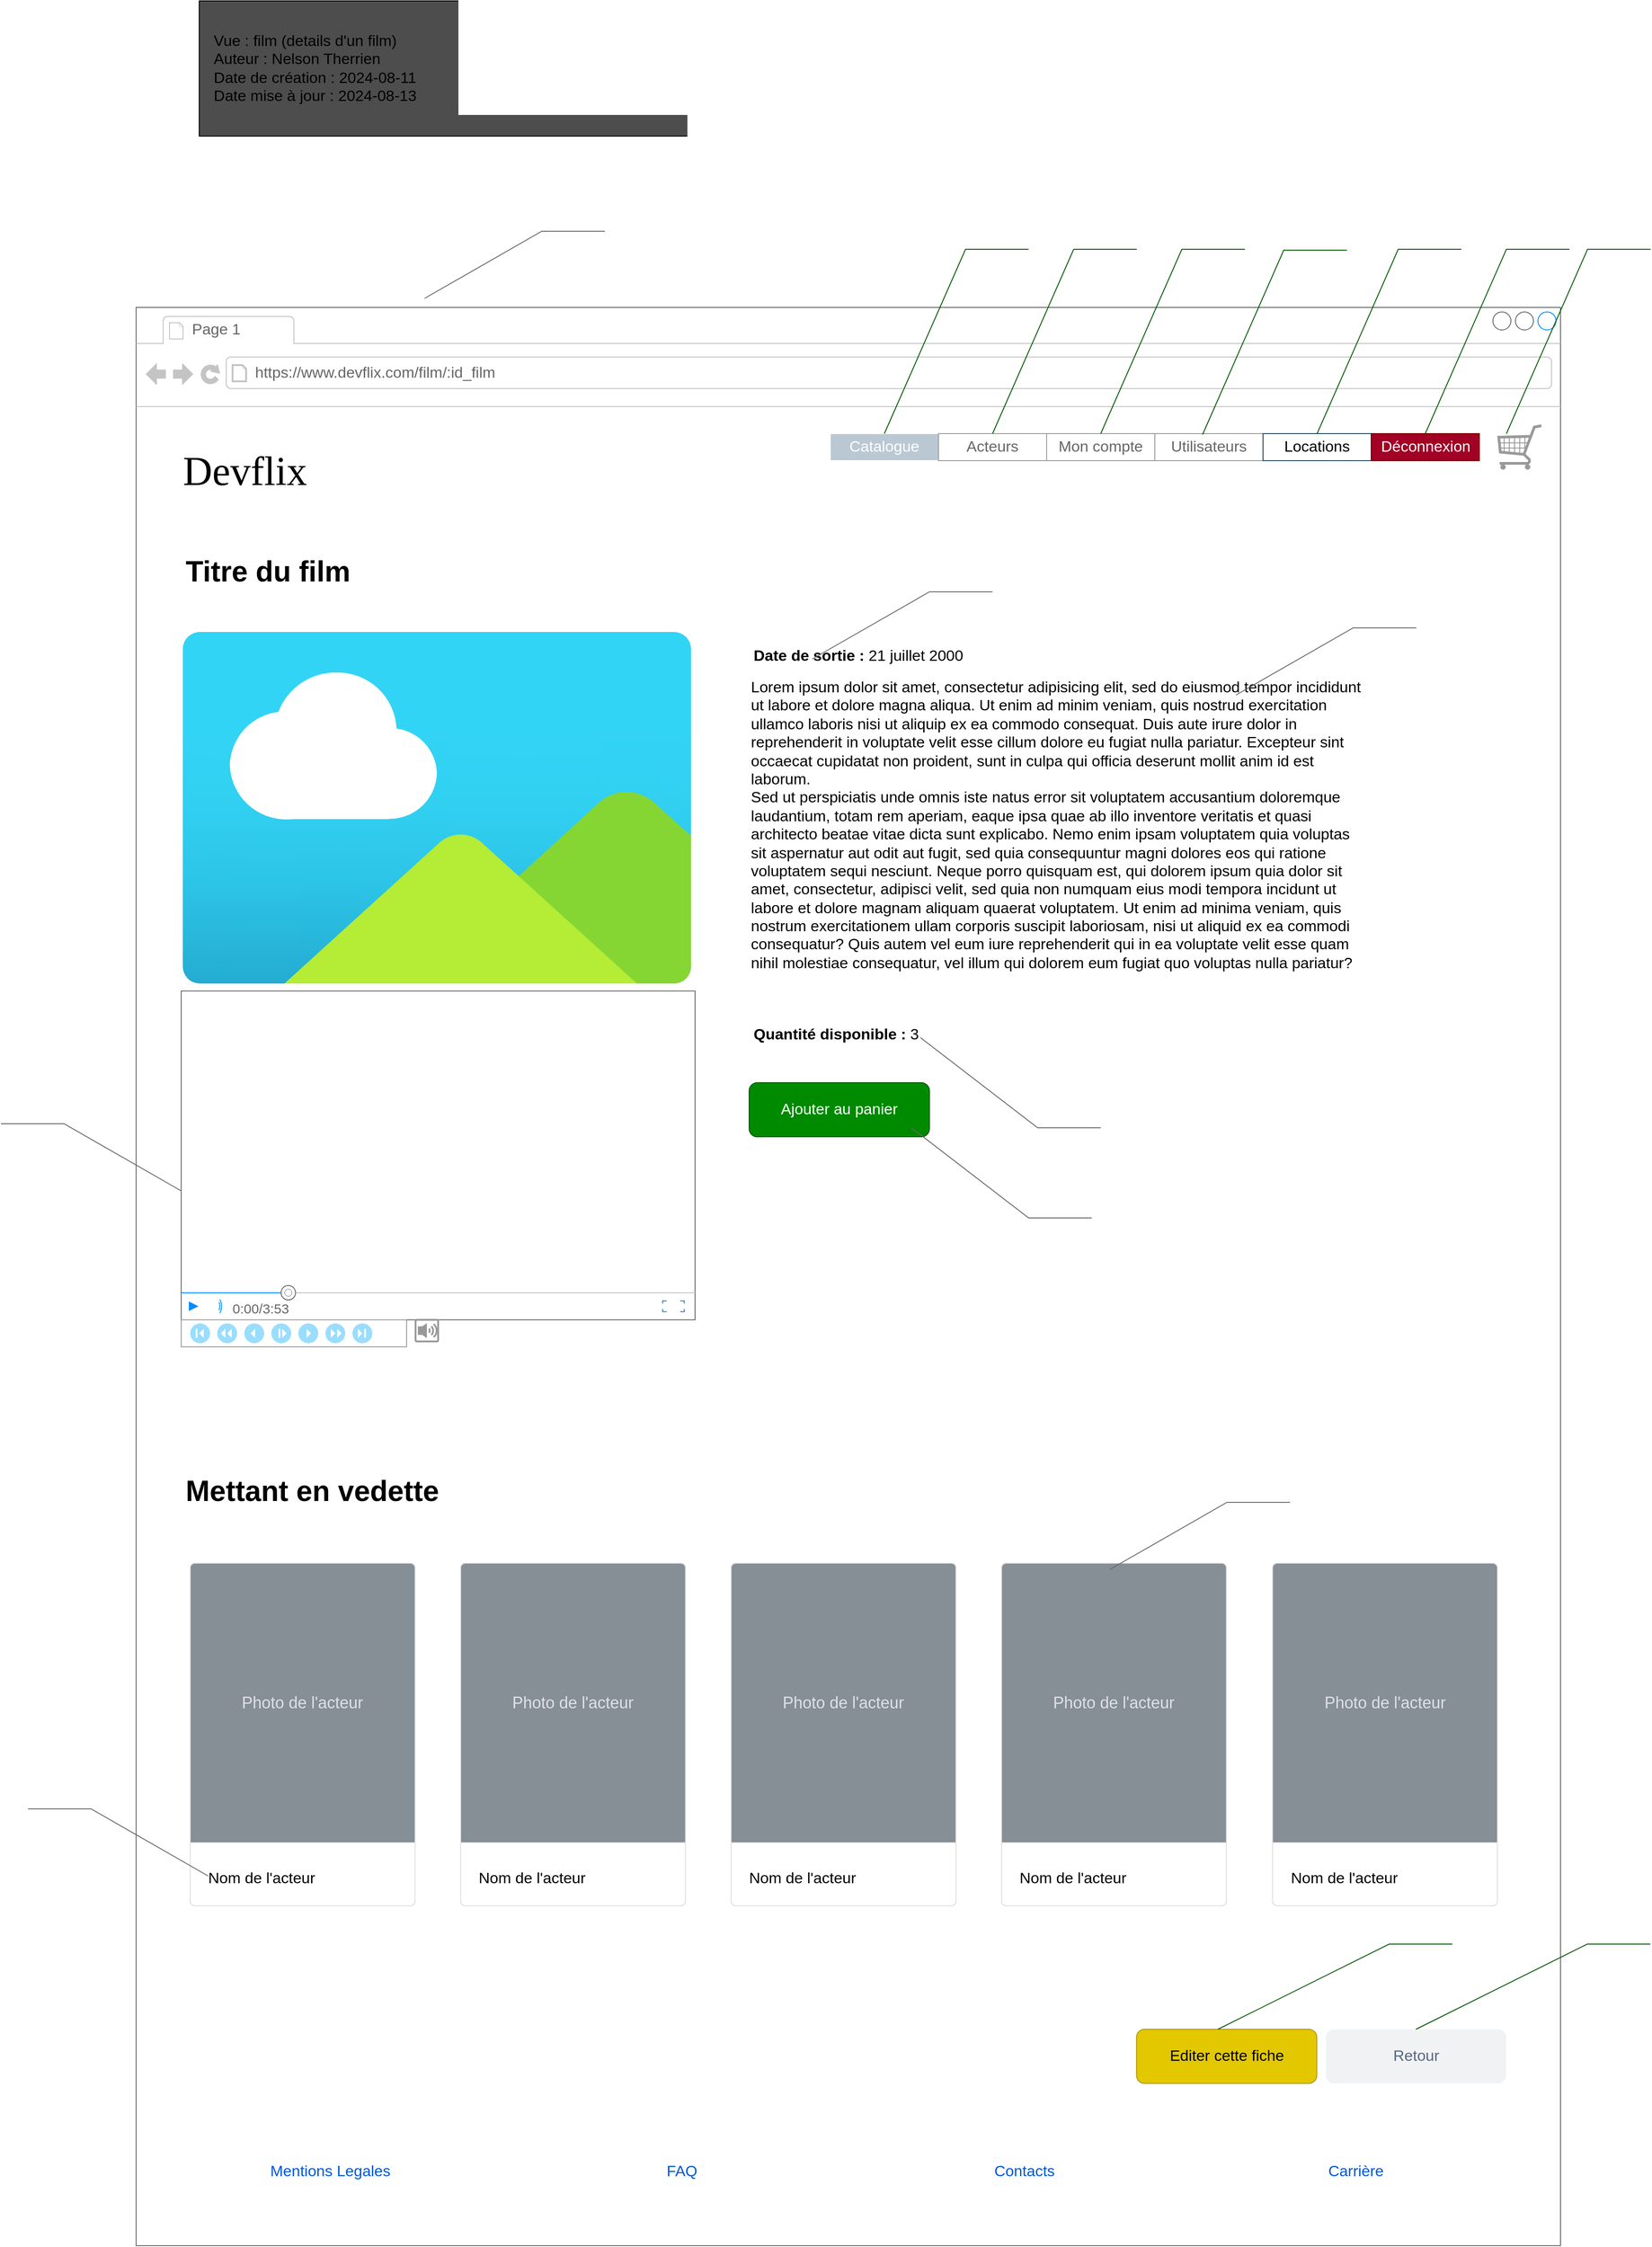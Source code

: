 <mxfile version="24.7.5" pages="2">
  <diagram name="Page-1" id="uT7ag20r3KLy_L4_oFwH">
    <mxGraphModel dx="4634" dy="3536" grid="1" gridSize="10" guides="1" tooltips="1" connect="1" arrows="1" fold="1" page="1" pageScale="1" pageWidth="1600" pageHeight="900" math="0" shadow="0">
      <root>
        <mxCell id="0" />
        <mxCell id="1" parent="0" />
        <mxCell id="fGQScQyehzx7AfjfV5yT-2" value="" style="group;movable=1;resizable=1;rotatable=1;deletable=1;editable=1;locked=0;connectable=1;" parent="1" vertex="1" connectable="0">
          <mxGeometry x="-1590" y="-1790" width="1680" height="2150" as="geometry" />
        </mxCell>
        <mxCell id="fGQScQyehzx7AfjfV5yT-3" value="" style="strokeWidth=1;shadow=0;dashed=0;align=center;html=1;shape=mxgraph.mockup.containers.browserWindow;rSize=0;strokeColor=#666666;strokeColor2=#008cff;strokeColor3=#c4c4c4;mainText=,;recursiveResize=0;container=0;movable=1;resizable=1;rotatable=1;deletable=1;editable=1;locked=0;connectable=1;" parent="fGQScQyehzx7AfjfV5yT-2" vertex="1">
          <mxGeometry width="1580" height="2150" as="geometry" />
        </mxCell>
        <mxCell id="fGQScQyehzx7AfjfV5yT-4" value="Page 1" style="strokeWidth=1;shadow=0;dashed=0;align=center;html=1;shape=mxgraph.mockup.containers.anchor;fontSize=17;fontColor=#666666;align=left;whiteSpace=wrap;movable=0;resizable=0;rotatable=0;deletable=0;editable=0;locked=1;connectable=0;" parent="fGQScQyehzx7AfjfV5yT-2" vertex="1">
          <mxGeometry x="60" y="12" width="110" height="26" as="geometry" />
        </mxCell>
        <mxCell id="fGQScQyehzx7AfjfV5yT-5" value="https://www.devflix.com/film/:id_film" style="strokeWidth=1;shadow=0;dashed=0;align=center;html=1;shape=mxgraph.mockup.containers.anchor;rSize=0;fontSize=17;fontColor=#666666;align=left;movable=0;resizable=0;rotatable=0;deletable=0;editable=0;locked=1;connectable=0;" parent="fGQScQyehzx7AfjfV5yT-2" vertex="1">
          <mxGeometry x="130" y="60" width="340" height="26" as="geometry" />
        </mxCell>
        <mxCell id="2zG1NNFF1ZWhaf5ODJDe-1" value="" style="verticalLabelPosition=bottom;shadow=0;dashed=0;align=center;html=1;verticalAlign=top;strokeWidth=1;shape=mxgraph.mockup.containers.videoPlayer;strokeColor=#666666;strokeColor2=#008cff;strokeColor3=#c4c4c4;textColor=#666666;fillColor2=#008cff;barHeight=30;barPos=20;" parent="fGQScQyehzx7AfjfV5yT-2" vertex="1">
          <mxGeometry x="50" y="758.259" width="570" height="364.732" as="geometry" />
        </mxCell>
        <mxCell id="2zG1NNFF1ZWhaf5ODJDe-2" value="" style="verticalLabelPosition=bottom;shadow=0;dashed=0;align=center;html=1;verticalAlign=top;strokeWidth=1;shape=mxgraph.mockup.misc.playbackControls;sketch=0;strokeColor=#999999;fillColor2=#99ddff;strokeColor2=none;fillColor3=#ffffff;strokeColor3=none;" parent="fGQScQyehzx7AfjfV5yT-2" vertex="1">
          <mxGeometry x="50" y="1122.991" width="250" height="28.795" as="geometry" />
        </mxCell>
        <mxCell id="2zG1NNFF1ZWhaf5ODJDe-3" value="" style="strokeColor=#999999;verticalLabelPosition=bottom;shadow=0;dashed=0;verticalAlign=top;strokeWidth=2;html=1;shape=mxgraph.mockup.misc.volumeIcon;" parent="fGQScQyehzx7AfjfV5yT-2" vertex="1">
          <mxGeometry x="310" y="1122.991" width="25" height="23.996" as="geometry" />
        </mxCell>
        <mxCell id="2zG1NNFF1ZWhaf5ODJDe-4" value="&lt;font style=&quot;font-size: 17px;&quot;&gt;Quantité disponible : &lt;span style=&quot;font-weight: normal;&quot;&gt;3&lt;/span&gt;&lt;/font&gt;" style="text;align=left;fontStyle=1;verticalAlign=middle;spacingLeft=3;spacingRight=3;strokeColor=none;rotatable=0;points=[[0,0.5],[1,0.5]];portConstraint=eastwest;html=1;fontSize=26;" parent="fGQScQyehzx7AfjfV5yT-2" vertex="1">
          <mxGeometry x="680" y="790" width="230" height="26" as="geometry" />
        </mxCell>
        <mxCell id="2zG1NNFF1ZWhaf5ODJDe-5" value="&lt;font color=&quot;#ffffff&quot;&gt;C10&lt;/font&gt;" style="strokeWidth=1;shadow=0;dashed=0;align=center;html=1;shape=mxgraph.mockup.text.callout;linkText=;textSize=17;textColor=#666666;callDir=SE;callStyle=line;fontSize=17;fontColor=#666666;align=right;verticalAlign=bottom;strokeColor=#666666;" parent="fGQScQyehzx7AfjfV5yT-2" vertex="1">
          <mxGeometry x="870" y="810" width="200" height="100" as="geometry" />
        </mxCell>
        <mxCell id="wHCvamxo7vl2S6CNYhSl-1" value="" style="group;movable=1;resizable=1;rotatable=1;deletable=1;editable=1;locked=0;connectable=1;" vertex="1" connectable="0" parent="fGQScQyehzx7AfjfV5yT-2">
          <mxGeometry x="750" y="-90" width="930" height="280" as="geometry" />
        </mxCell>
        <mxCell id="wHCvamxo7vl2S6CNYhSl-2" value="" style="swimlane;shape=mxgraph.bootstrap.anchor;strokeColor=#999999;fillColor=#ffffff;fontColor=#666666;childLayout=stackLayout;horizontal=0;startSize=0;horizontalStack=1;resizeParent=1;resizeParentMax=0;resizeLast=0;collapsible=0;marginBottom=0;whiteSpace=wrap;html=1;" vertex="1" parent="wHCvamxo7vl2S6CNYhSl-1">
          <mxGeometry x="20" y="230" width="720" height="30" as="geometry" />
        </mxCell>
        <mxCell id="wHCvamxo7vl2S6CNYhSl-3" value="Catalogue" style="text;strokeColor=#FFFFFF;align=center;verticalAlign=middle;spacingLeft=10;spacingRight=10;overflow=hidden;points=[[0,0.5],[1,0.5]];portConstraint=eastwest;rotatable=0;whiteSpace=wrap;html=1;fillColor=#BAC8D3;fontColor=#FFFFFF;fontSize=17;" vertex="1" parent="wHCvamxo7vl2S6CNYhSl-2">
          <mxGeometry width="120" height="30" as="geometry" />
        </mxCell>
        <mxCell id="wHCvamxo7vl2S6CNYhSl-4" value="Acteurs" style="text;strokeColor=inherit;align=center;verticalAlign=middle;spacingLeft=10;spacingRight=10;overflow=hidden;points=[[0,0.5],[1,0.5]];portConstraint=eastwest;rotatable=0;whiteSpace=wrap;html=1;fillColor=inherit;fontColor=inherit;fontSize=17;" vertex="1" parent="wHCvamxo7vl2S6CNYhSl-2">
          <mxGeometry x="120" width="120" height="30" as="geometry" />
        </mxCell>
        <mxCell id="wHCvamxo7vl2S6CNYhSl-5" value="Mon compte" style="text;strokeColor=inherit;align=center;verticalAlign=middle;spacingLeft=10;spacingRight=10;overflow=hidden;points=[[0,0.5],[1,0.5]];portConstraint=eastwest;rotatable=0;whiteSpace=wrap;html=1;fillColor=inherit;fontColor=inherit;fontSize=17;" vertex="1" parent="wHCvamxo7vl2S6CNYhSl-2">
          <mxGeometry x="240" width="120" height="30" as="geometry" />
        </mxCell>
        <mxCell id="wHCvamxo7vl2S6CNYhSl-6" value="Utilisateurs" style="text;strokeColor=inherit;align=center;verticalAlign=middle;spacingLeft=10;spacingRight=10;overflow=hidden;points=[[0,0.5],[1,0.5]];portConstraint=eastwest;rotatable=0;whiteSpace=wrap;html=1;fillColor=inherit;fontColor=inherit;fontSize=17;" vertex="1" parent="wHCvamxo7vl2S6CNYhSl-2">
          <mxGeometry x="360" width="120" height="30" as="geometry" />
        </mxCell>
        <mxCell id="wHCvamxo7vl2S6CNYhSl-7" value="Locations" style="text;strokeColor=#23445d;align=center;verticalAlign=middle;spacingLeft=10;spacingRight=10;overflow=hidden;points=[[0,0.5],[1,0.5]];portConstraint=eastwest;rotatable=0;whiteSpace=wrap;html=1;fillColor=#FFFFFF;fontSize=17;fontColor=#000000;" vertex="1" parent="wHCvamxo7vl2S6CNYhSl-2">
          <mxGeometry x="480" width="120" height="30" as="geometry" />
        </mxCell>
        <mxCell id="wHCvamxo7vl2S6CNYhSl-8" value="Déconnexion&amp;nbsp;" style="text;strokeColor=#6F0000;align=center;verticalAlign=middle;spacingLeft=10;spacingRight=10;overflow=hidden;points=[[0,0.5],[1,0.5]];portConstraint=eastwest;rotatable=0;whiteSpace=wrap;html=1;fillColor=#a20025;fontColor=#ffffff;fontSize=17;" vertex="1" parent="wHCvamxo7vl2S6CNYhSl-2">
          <mxGeometry x="600" width="120" height="30" as="geometry" />
        </mxCell>
        <mxCell id="wHCvamxo7vl2S6CNYhSl-9" value="C4" style="strokeWidth=1;shadow=0;dashed=0;align=center;html=1;shape=mxgraph.mockup.text.callout;linkText=;textSize=17;textColor=#666666;callDir=NE;callStyle=line;fontSize=17;align=right;verticalAlign=top;strokeColor=#005700;fillColor=#008a00;fontColor=#ffffff;" vertex="1" parent="wHCvamxo7vl2S6CNYhSl-1">
          <mxGeometry x="200" width="160" height="230" as="geometry" />
        </mxCell>
        <mxCell id="wHCvamxo7vl2S6CNYhSl-10" value="C1" style="strokeWidth=1;shadow=0;dashed=0;align=center;html=1;shape=mxgraph.mockup.text.callout;linkText=;textSize=17;textColor=#666666;callDir=NE;callStyle=line;fontSize=17;align=right;verticalAlign=top;strokeColor=#005700;fillColor=#008a00;fontColor=#ffffff;" vertex="1" parent="wHCvamxo7vl2S6CNYhSl-1">
          <mxGeometry x="80" width="160" height="230" as="geometry" />
        </mxCell>
        <mxCell id="wHCvamxo7vl2S6CNYhSl-11" value="C17" style="strokeWidth=1;shadow=0;dashed=0;align=center;html=1;shape=mxgraph.mockup.text.callout;linkText=;textSize=17;textColor=#666666;callDir=NE;callStyle=line;fontSize=17;align=right;verticalAlign=top;strokeColor=#005700;fillColor=#008a00;fontColor=#ffffff;" vertex="1" parent="wHCvamxo7vl2S6CNYhSl-1">
          <mxGeometry x="320" width="160" height="230" as="geometry" />
        </mxCell>
        <mxCell id="wHCvamxo7vl2S6CNYhSl-12" value="C19" style="strokeWidth=1;shadow=0;dashed=0;align=center;html=1;shape=mxgraph.mockup.text.callout;linkText=;textSize=17;textColor=#666666;callDir=NE;callStyle=line;fontSize=17;align=right;verticalAlign=top;strokeColor=#005700;fillColor=#008a00;fontColor=#ffffff;" vertex="1" parent="wHCvamxo7vl2S6CNYhSl-1">
          <mxGeometry x="560" width="160" height="230" as="geometry" />
        </mxCell>
        <mxCell id="wHCvamxo7vl2S6CNYhSl-13" value="" style="verticalLabelPosition=bottom;shadow=0;dashed=0;align=center;html=1;verticalAlign=top;strokeWidth=1;shape=mxgraph.mockup.misc.shoppingCart;strokeColor=#999999;" vertex="1" parent="wHCvamxo7vl2S6CNYhSl-1">
          <mxGeometry x="760" y="220" width="50" height="50" as="geometry" />
        </mxCell>
        <mxCell id="wHCvamxo7vl2S6CNYhSl-14" value="C46" style="strokeWidth=1;shadow=0;dashed=0;align=center;html=1;shape=mxgraph.mockup.text.callout;linkText=;textSize=17;textColor=#666666;callDir=NE;callStyle=line;fontSize=17;align=right;verticalAlign=top;strokeColor=#005700;fillColor=#008a00;fontColor=#ffffff;" vertex="1" parent="wHCvamxo7vl2S6CNYhSl-1">
          <mxGeometry x="680" width="160" height="230" as="geometry" />
        </mxCell>
        <mxCell id="wHCvamxo7vl2S6CNYhSl-15" value="C9" style="strokeWidth=1;shadow=0;dashed=0;align=center;html=1;shape=mxgraph.mockup.text.callout;linkText=;textSize=17;textColor=#666666;callDir=NE;callStyle=line;fontSize=17;align=right;verticalAlign=top;strokeColor=#005700;fillColor=#008a00;fontColor=#ffffff;container=0;" vertex="1" parent="wHCvamxo7vl2S6CNYhSl-1">
          <mxGeometry x="770" width="160" height="230" as="geometry" />
        </mxCell>
        <mxCell id="wHCvamxo7vl2S6CNYhSl-16" value="C42" style="strokeWidth=1;shadow=0;dashed=0;align=center;html=1;shape=mxgraph.mockup.text.callout;linkText=;textSize=17;textColor=#666666;callDir=NE;callStyle=line;fontSize=17;align=right;verticalAlign=top;strokeColor=#005700;fillColor=#008a00;fontColor=#ffffff;" vertex="1" parent="wHCvamxo7vl2S6CNYhSl-1">
          <mxGeometry x="433" y="1" width="160" height="230" as="geometry" />
        </mxCell>
        <mxCell id="s75OVl8xnLfWyIdULknL-17" value="Devflix" style="text;html=1;points=[];align=left;verticalAlign=top;spacingTop=-4;fontSize=45;fontFamily=Verdana;" parent="1" vertex="1">
          <mxGeometry x="-1540" y="-1638" width="340" height="50" as="geometry" />
        </mxCell>
        <mxCell id="s75OVl8xnLfWyIdULknL-25" value="&lt;span style=&quot;font-size: 32px;&quot;&gt;Titre du film&lt;/span&gt;" style="text;align=left;fontStyle=1;verticalAlign=middle;spacingLeft=3;spacingRight=3;strokeColor=none;rotatable=0;points=[[0,0.5],[1,0.5]];portConstraint=eastwest;html=1;fontSize=26;" parent="1" vertex="1">
          <mxGeometry x="-1540" y="-1510" width="230" height="26" as="geometry" />
        </mxCell>
        <mxCell id="s75OVl8xnLfWyIdULknL-26" value="" style="image;aspect=fixed;html=1;points=[];align=center;fontSize=12;image=img/lib/azure2/general/Image.svg;" parent="1" vertex="1">
          <mxGeometry x="-1540" y="-1430" width="567.27" height="390" as="geometry" />
        </mxCell>
        <mxCell id="JJF2EniJgYhxrIs0NutH-1" value="&lt;font style=&quot;font-size: 17px;&quot;&gt;Date de sortie : &lt;span style=&quot;font-weight: normal;&quot;&gt;21 juillet 2000&lt;/span&gt;&lt;/font&gt;" style="text;align=left;fontStyle=1;verticalAlign=middle;spacingLeft=3;spacingRight=3;strokeColor=none;rotatable=0;points=[[0,0.5],[1,0.5]];portConstraint=eastwest;html=1;fontSize=26;" parent="1" vertex="1">
          <mxGeometry x="-910" y="-1420" width="230" height="26" as="geometry" />
        </mxCell>
        <mxCell id="yxPJ0LeMhgXe0XGlXWoE-1" value="&lt;font style=&quot;font-size: 17px;&quot;&gt;Lorem ipsum dolor sit amet, consectetur adipisicing elit, sed do eiusmod tempor incididunt ut labore et dolore magna aliqua. Ut enim ad minim veniam, quis nostrud exercitation ullamco laboris nisi ut aliquip ex ea commodo consequat. Duis aute irure dolor in reprehenderit in voluptate velit esse cillum dolore eu fugiat nulla pariatur. Excepteur sint occaecat cupidatat non proident, sunt in culpa qui officia deserunt mollit anim id est laborum.&lt;br&gt;Sed ut perspiciatis unde omnis iste natus error sit voluptatem accusantium doloremque laudantium, totam rem aperiam, eaque ipsa quae ab illo inventore veritatis et quasi architecto beatae vitae dicta sunt explicabo. Nemo enim ipsam voluptatem quia voluptas sit aspernatur aut odit aut fugit, sed quia consequuntur magni dolores eos qui ratione voluptatem sequi nesciunt. Neque porro quisquam est, qui dolorem ipsum quia dolor sit amet, consectetur, adipisci velit, sed quia non numquam eius modi tempora incidunt ut labore et dolore magnam aliquam quaerat voluptatem. Ut enim ad minima veniam, quis nostrum exercitationem ullam corporis suscipit laboriosam, nisi ut aliquid ex ea commodi consequatur? Quis autem vel eum iure reprehenderit qui in ea voluptate velit esse quam nihil molestiae consequatur, vel illum qui dolorem eum fugiat quo voluptas nulla pariatur?&lt;/font&gt;" style="text;spacingTop=-5;whiteSpace=wrap;html=1;align=left;fontSize=12;fontFamily=Helvetica;fillColor=none;strokeColor=none;" parent="1" vertex="1">
          <mxGeometry x="-910" y="-1380" width="680" height="350" as="geometry" />
        </mxCell>
        <mxCell id="yxPJ0LeMhgXe0XGlXWoE-2" value="Nom de l&#39;acteur" style="html=1;shadow=0;dashed=0;shape=mxgraph.bootstrap.rrect;rSize=5;strokeColor=#DFDFDF;html=1;whiteSpace=wrap;fillColor=#ffffff;fontColor=#000000;verticalAlign=bottom;align=left;spacing=20;fontSize=17;aspect=fixed;" parent="1" vertex="1">
          <mxGeometry x="-1530" y="-397" width="249.38" height="380" as="geometry" />
        </mxCell>
        <mxCell id="yxPJ0LeMhgXe0XGlXWoE-3" value="Photo de l&#39;acteur" style="html=1;shadow=0;dashed=0;shape=mxgraph.bootstrap.topButton;rSize=5;perimeter=none;whiteSpace=wrap;fillColor=#868E96;strokeColor=#DFDFDF;fontColor=#DEE2E6;resizeWidth=1;fontSize=18;" parent="yxPJ0LeMhgXe0XGlXWoE-2" vertex="1">
          <mxGeometry width="249.38" height="310" relative="1" as="geometry" />
        </mxCell>
        <mxCell id="yxPJ0LeMhgXe0XGlXWoE-4" value="Nom de l&#39;acteur" style="html=1;shadow=0;dashed=0;shape=mxgraph.bootstrap.rrect;rSize=5;strokeColor=#DFDFDF;html=1;whiteSpace=wrap;fillColor=#ffffff;fontColor=#000000;verticalAlign=bottom;align=left;spacing=20;fontSize=17;aspect=fixed;" parent="1" vertex="1">
          <mxGeometry x="-1230" y="-397" width="249.38" height="380" as="geometry" />
        </mxCell>
        <mxCell id="yxPJ0LeMhgXe0XGlXWoE-5" value="Photo de l&#39;acteur" style="html=1;shadow=0;dashed=0;shape=mxgraph.bootstrap.topButton;rSize=5;perimeter=none;whiteSpace=wrap;fillColor=#868E96;strokeColor=#DFDFDF;fontColor=#DEE2E6;resizeWidth=1;fontSize=18;" parent="yxPJ0LeMhgXe0XGlXWoE-4" vertex="1">
          <mxGeometry width="249.38" height="310" relative="1" as="geometry" />
        </mxCell>
        <mxCell id="yxPJ0LeMhgXe0XGlXWoE-6" value="Nom de l&#39;acteur" style="html=1;shadow=0;dashed=0;shape=mxgraph.bootstrap.rrect;rSize=5;strokeColor=#DFDFDF;html=1;whiteSpace=wrap;fillColor=#ffffff;fontColor=#000000;verticalAlign=bottom;align=left;spacing=20;fontSize=17;aspect=fixed;" parent="1" vertex="1">
          <mxGeometry x="-930" y="-397" width="249.38" height="380" as="geometry" />
        </mxCell>
        <mxCell id="yxPJ0LeMhgXe0XGlXWoE-7" value="Photo de l&#39;acteur" style="html=1;shadow=0;dashed=0;shape=mxgraph.bootstrap.topButton;rSize=5;perimeter=none;whiteSpace=wrap;fillColor=#868E96;strokeColor=#DFDFDF;fontColor=#DEE2E6;resizeWidth=1;fontSize=18;" parent="yxPJ0LeMhgXe0XGlXWoE-6" vertex="1">
          <mxGeometry width="249.38" height="310" relative="1" as="geometry" />
        </mxCell>
        <mxCell id="yxPJ0LeMhgXe0XGlXWoE-8" value="Nom de l&#39;acteur" style="html=1;shadow=0;dashed=0;shape=mxgraph.bootstrap.rrect;rSize=5;strokeColor=#DFDFDF;html=1;whiteSpace=wrap;fillColor=#ffffff;fontColor=#000000;verticalAlign=bottom;align=left;spacing=20;fontSize=17;aspect=fixed;" parent="1" vertex="1">
          <mxGeometry x="-630" y="-397" width="249.38" height="380" as="geometry" />
        </mxCell>
        <mxCell id="yxPJ0LeMhgXe0XGlXWoE-9" value="Photo de l&#39;acteur" style="html=1;shadow=0;dashed=0;shape=mxgraph.bootstrap.topButton;rSize=5;perimeter=none;whiteSpace=wrap;fillColor=#868E96;strokeColor=#DFDFDF;fontColor=#DEE2E6;resizeWidth=1;fontSize=18;" parent="yxPJ0LeMhgXe0XGlXWoE-8" vertex="1">
          <mxGeometry width="249.38" height="310" relative="1" as="geometry" />
        </mxCell>
        <mxCell id="yxPJ0LeMhgXe0XGlXWoE-10" value="Nom de l&#39;acteur" style="html=1;shadow=0;dashed=0;shape=mxgraph.bootstrap.rrect;rSize=5;strokeColor=#DFDFDF;html=1;whiteSpace=wrap;fillColor=#ffffff;fontColor=#000000;verticalAlign=bottom;align=left;spacing=20;fontSize=17;aspect=fixed;" parent="1" vertex="1">
          <mxGeometry x="-329.38" y="-397" width="249.38" height="380" as="geometry" />
        </mxCell>
        <mxCell id="yxPJ0LeMhgXe0XGlXWoE-11" value="Photo de l&#39;acteur" style="html=1;shadow=0;dashed=0;shape=mxgraph.bootstrap.topButton;rSize=5;perimeter=none;whiteSpace=wrap;fillColor=#868E96;strokeColor=#DFDFDF;fontColor=#DEE2E6;resizeWidth=1;fontSize=18;" parent="yxPJ0LeMhgXe0XGlXWoE-10" vertex="1">
          <mxGeometry width="249.38" height="310" relative="1" as="geometry" />
        </mxCell>
        <mxCell id="yxPJ0LeMhgXe0XGlXWoE-12" value="&lt;span style=&quot;font-size: 32px;&quot;&gt;Mettant en vedette&lt;/span&gt;" style="text;align=left;fontStyle=1;verticalAlign=middle;spacingLeft=3;spacingRight=3;strokeColor=none;rotatable=0;points=[[0,0.5],[1,0.5]];portConstraint=eastwest;html=1;fontSize=26;" parent="1" vertex="1">
          <mxGeometry x="-1540" y="-490" width="320" height="26" as="geometry" />
        </mxCell>
        <mxCell id="yxPJ0LeMhgXe0XGlXWoE-14" value="&lt;font color=&quot;#ffffff&quot;&gt;C3&lt;/font&gt;" style="strokeWidth=1;shadow=0;dashed=0;align=center;html=1;shape=mxgraph.mockup.text.callout;linkText=;textSize=17;textColor=#666666;callDir=NE;callStyle=line;fontSize=17;fontColor=#666666;align=right;verticalAlign=top;strokeColor=#666666;" parent="1" vertex="1">
          <mxGeometry x="-1270" y="-1900" width="200" height="100" as="geometry" />
        </mxCell>
        <mxCell id="yxPJ0LeMhgXe0XGlXWoE-15" value="&lt;font color=&quot;#ffffff&quot;&gt;C3&lt;/font&gt;" style="strokeWidth=1;shadow=0;dashed=0;align=center;html=1;shape=mxgraph.mockup.text.callout;linkText=;textSize=17;textColor=#666666;callDir=NE;callStyle=line;fontSize=17;fontColor=#666666;align=right;verticalAlign=top;strokeColor=#666666;" parent="1" vertex="1">
          <mxGeometry x="-840" y="-1500" width="200" height="100" as="geometry" />
        </mxCell>
        <mxCell id="yxPJ0LeMhgXe0XGlXWoE-16" value="&lt;font color=&quot;#ffffff&quot;&gt;C3&lt;/font&gt;" style="strokeWidth=1;shadow=0;dashed=0;align=center;html=1;shape=mxgraph.mockup.text.callout;linkText=;textSize=17;textColor=#666666;callDir=NE;callStyle=line;fontSize=17;fontColor=#666666;align=right;verticalAlign=top;strokeColor=#666666;" parent="1" vertex="1">
          <mxGeometry x="-370" y="-1460" width="200" height="100" as="geometry" />
        </mxCell>
        <mxCell id="yxPJ0LeMhgXe0XGlXWoE-17" value="&lt;font color=&quot;#ffffff&quot;&gt;C3&lt;/font&gt;" style="strokeWidth=1;shadow=0;dashed=0;align=center;html=1;shape=mxgraph.mockup.text.callout;linkText=;textSize=17;textColor=#666666;callDir=NE;callStyle=line;fontSize=17;fontColor=#666666;align=right;verticalAlign=top;strokeColor=#666666;" parent="1" vertex="1">
          <mxGeometry x="-510" y="-490" width="200" height="100" as="geometry" />
        </mxCell>
        <mxCell id="yxPJ0LeMhgXe0XGlXWoE-18" value="&lt;font color=&quot;#ffffff&quot;&gt;C4&lt;/font&gt;" style="strokeWidth=1;shadow=0;dashed=0;align=center;html=1;shape=mxgraph.mockup.text.callout;linkText=;textSize=17;textColor=#666666;callDir=NW;callStyle=line;fontSize=17;fontColor=#666666;align=left;verticalAlign=top;strokeColor=#666666;" parent="1" vertex="1">
          <mxGeometry x="-1710" y="-150" width="200" height="100" as="geometry" />
        </mxCell>
        <mxCell id="yxPJ0LeMhgXe0XGlXWoE-19" value="Mentions Legales" style="fillColor=none;strokeColor=none;html=1;fontColor=#0057D8;align=center;verticalAlign=middle;fontStyle=0;fontSize=17;" parent="1" vertex="1">
          <mxGeometry x="-1500.31" y="240" width="250" height="75" as="geometry" />
        </mxCell>
        <mxCell id="yxPJ0LeMhgXe0XGlXWoE-20" value="FAQ" style="fillColor=none;strokeColor=none;html=1;fontColor=#0057D8;align=center;verticalAlign=middle;fontStyle=0;fontSize=17;fontFamily=Helvetica;" parent="1" vertex="1">
          <mxGeometry x="-1110.31" y="240" width="250" height="75" as="geometry" />
        </mxCell>
        <mxCell id="yxPJ0LeMhgXe0XGlXWoE-21" value="Contacts" style="fillColor=none;strokeColor=none;html=1;fontColor=#0057D8;align=center;verticalAlign=middle;fontStyle=0;fontSize=17;fontFamily=Helvetica;" parent="1" vertex="1">
          <mxGeometry x="-730.31" y="240" width="250" height="75" as="geometry" />
        </mxCell>
        <mxCell id="yxPJ0LeMhgXe0XGlXWoE-22" value="Carrière&amp;nbsp;" style="fillColor=none;strokeColor=none;html=1;fontColor=#0057D8;align=center;verticalAlign=middle;fontStyle=0;fontSize=17;fontFamily=Helvetica;" parent="1" vertex="1">
          <mxGeometry x="-360.31" y="240" width="250" height="75" as="geometry" />
        </mxCell>
        <mxCell id="yxPJ0LeMhgXe0XGlXWoE-23" value="Retour" style="rounded=1;fillColor=#F1F2F4;strokeColor=none;html=1;whiteSpace=wrap;fontColor=#596780;align=center;verticalAlign=middle;fontStyle=0;fontSize=17;sketch=0;fontFamily=Helvetica;" parent="1" vertex="1">
          <mxGeometry x="-270.31" y="120" width="200" height="60" as="geometry" />
        </mxCell>
        <mxCell id="yxPJ0LeMhgXe0XGlXWoE-24" value="Editer cette fiche" style="rounded=1;fillColor=#e3c800;strokeColor=#B09500;html=1;whiteSpace=wrap;fontColor=#000000;align=center;verticalAlign=middle;fontStyle=0;fontSize=17;sketch=0;fontFamily=Helvetica;" parent="1" vertex="1">
          <mxGeometry x="-480.31" y="120" width="200" height="60" as="geometry" />
        </mxCell>
        <mxCell id="yxPJ0LeMhgXe0XGlXWoE-25" value="C8" style="strokeWidth=1;shadow=0;dashed=0;align=center;html=1;shape=mxgraph.mockup.text.callout;linkText=;textSize=17;textColor=#666666;callDir=NE;callStyle=line;fontSize=17;align=right;verticalAlign=top;strokeColor=#005700;fillColor=#008a00;fontColor=#ffffff;" parent="1" vertex="1">
          <mxGeometry x="-170.31" width="260" height="120" as="geometry" />
        </mxCell>
        <mxCell id="yxPJ0LeMhgXe0XGlXWoE-26" value="C34" style="strokeWidth=1;shadow=0;dashed=0;align=center;html=1;shape=mxgraph.mockup.text.callout;linkText=;textSize=17;textColor=#666666;callDir=NE;callStyle=line;fontSize=17;align=right;verticalAlign=top;strokeColor=#005700;fillColor=#008a00;fontColor=#ffffff;" parent="1" vertex="1">
          <mxGeometry x="-390" width="260" height="120" as="geometry" />
        </mxCell>
        <mxCell id="yxPJ0LeMhgXe0XGlXWoE-27" value="Ajouter au panier" style="rounded=1;fillColor=#008a00;strokeColor=#005700;html=1;whiteSpace=wrap;fontColor=#ffffff;align=center;verticalAlign=middle;fontStyle=0;fontSize=17;sketch=0;fontFamily=Helvetica;" parent="1" vertex="1">
          <mxGeometry x="-910.0" y="-930" width="200" height="60" as="geometry" />
        </mxCell>
        <mxCell id="yxPJ0LeMhgXe0XGlXWoE-30" value="&lt;font color=&quot;#ffffff&quot;&gt;C5&lt;/font&gt;" style="strokeWidth=1;shadow=0;dashed=0;align=center;html=1;shape=mxgraph.mockup.text.callout;linkText=;textSize=17;textColor=#666666;callDir=SE;callStyle=line;fontSize=17;fontColor=#666666;align=right;verticalAlign=bottom;strokeColor=#666666;" parent="1" vertex="1">
          <mxGeometry x="-730" y="-880" width="200" height="100" as="geometry" />
        </mxCell>
        <mxCell id="SGTG4hCwak-cN8688K8G-1" value="&lt;span style=&quot;font-size: 17px;&quot;&gt;&amp;nbsp; &amp;nbsp;Vue : film (details d&#39;un film)&lt;/span&gt;&lt;br style=&quot;font-size: 17px;&quot;&gt;&lt;span style=&quot;font-size: 17px;&quot;&gt;&amp;nbsp; &amp;nbsp;Auteur : Nelson Therrien&lt;/span&gt;&lt;br style=&quot;font-size: 17px;&quot;&gt;&lt;span style=&quot;font-size: 17px;&quot;&gt;&amp;nbsp; &amp;nbsp;Date de création : 2024-08-11&lt;/span&gt;&lt;br style=&quot;font-size: 17px;&quot;&gt;&lt;span style=&quot;font-size: 17px;&quot;&gt;&amp;nbsp; &amp;nbsp;Date mise à jour : 2024-08-13&amp;nbsp; &amp;nbsp; &amp;nbsp; &amp;nbsp; &amp;nbsp; &amp;nbsp; &amp;nbsp; &amp;nbsp; &amp;nbsp; &amp;nbsp; &amp;nbsp; &amp;nbsp; &amp;nbsp; &amp;nbsp; &amp;nbsp; &amp;nbsp; &amp;nbsp; &amp;nbsp; &amp;nbsp; &amp;nbsp; &amp;nbsp; &amp;nbsp; &amp;nbsp; &amp;nbsp; &amp;nbsp; &amp;nbsp; &amp;nbsp; &amp;nbsp; &amp;nbsp; &amp;nbsp; &amp;nbsp; &amp;nbsp; &amp;nbsp; &amp;nbsp; &amp;nbsp;&lt;/span&gt;" style="rounded=0;whiteSpace=wrap;html=1;align=left;fillColor=#4D4D4D;strokeColor=#000000;" parent="1" vertex="1">
          <mxGeometry x="-1520" y="-2130" width="580" height="150" as="geometry" />
        </mxCell>
        <mxCell id="g0Zfvt8oD3GUP9yJDUb8-1" value="&lt;font color=&quot;#ffffff&quot;&gt;C7&lt;/font&gt;" style="strokeWidth=1;shadow=0;dashed=0;align=center;html=1;shape=mxgraph.mockup.text.callout;linkText=;textSize=17;textColor=#666666;callDir=NW;callStyle=line;fontSize=17;fontColor=#666666;align=left;verticalAlign=top;strokeColor=#666666;" parent="1" vertex="1">
          <mxGeometry x="-1740" y="-910" width="200" height="100" as="geometry" />
        </mxCell>
      </root>
    </mxGraphModel>
  </diagram>
  <diagram id="43ZVMdml4FpRxTEiV35G" name="Page-2">
    <mxGraphModel dx="3990" dy="4093" grid="1" gridSize="10" guides="1" tooltips="1" connect="1" arrows="1" fold="1" page="1" pageScale="1" pageWidth="1600" pageHeight="900" math="0" shadow="0">
      <root>
        <mxCell id="0" />
        <mxCell id="1" parent="0" />
        <mxCell id="3TLTC2sT0iKyGV7Vs5NB-1" value="" style="strokeWidth=1;shadow=0;dashed=0;align=center;html=1;shape=mxgraph.mockup.containers.browserWindow;rSize=0;strokeColor=#666666;strokeColor2=#008cff;strokeColor3=#c4c4c4;mainText=,;recursiveResize=0;container=0;movable=0;resizable=0;rotatable=0;deletable=0;editable=0;locked=1;connectable=0;" vertex="1" parent="1">
          <mxGeometry x="-1430" y="-1690" width="1580" height="1820" as="geometry" />
        </mxCell>
        <mxCell id="3TLTC2sT0iKyGV7Vs5NB-2" value="Devflix" style="text;html=1;points=[];align=left;verticalAlign=top;spacingTop=-4;fontSize=45;fontFamily=Verdana;" vertex="1" parent="1">
          <mxGeometry x="-1380" y="-1540" width="340" height="50" as="geometry" />
        </mxCell>
        <mxCell id="3TLTC2sT0iKyGV7Vs5NB-3" value="Page 1" style="strokeWidth=1;shadow=0;dashed=0;align=center;html=1;shape=mxgraph.mockup.containers.anchor;fontSize=17;fontColor=#666666;align=left;whiteSpace=wrap;" vertex="1" parent="1">
          <mxGeometry x="-1370" y="-1678" width="110" height="26" as="geometry" />
        </mxCell>
        <mxCell id="3TLTC2sT0iKyGV7Vs5NB-4" value="https://www.devflix.com/acteur/:id_acteur" style="strokeWidth=1;shadow=0;dashed=0;align=center;html=1;shape=mxgraph.mockup.containers.anchor;rSize=0;fontSize=17;fontColor=#666666;align=left;" vertex="1" parent="1">
          <mxGeometry x="-1300" y="-1630" width="250" height="26" as="geometry" />
        </mxCell>
        <mxCell id="3TLTC2sT0iKyGV7Vs5NB-5" value="Texte régulier" style="strokeWidth=1;shadow=0;dashed=0;align=left;html=1;shape=mxgraph.mockup.text.callout;linkText=;textSize=17;textColor=#666666;callDir=SE;callStyle=line;fontSize=17;fontColor=#ffffff;align=right;verticalAlign=bottom;strokeColor=#001DBC;fontFamily=Helvetica;fillColor=#0050ef;" vertex="1" parent="1">
          <mxGeometry x="-170" y="-1050" width="480" height="120" as="geometry" />
        </mxCell>
        <mxCell id="3TLTC2sT0iKyGV7Vs5NB-6" value="Mentions Legales" style="fillColor=none;strokeColor=none;html=1;fontColor=#0057D8;align=center;verticalAlign=middle;fontStyle=0;fontSize=17;" vertex="1" parent="1">
          <mxGeometry x="-1335" y="50" width="250" height="75" as="geometry" />
        </mxCell>
        <mxCell id="3TLTC2sT0iKyGV7Vs5NB-7" value="FAQ" style="fillColor=none;strokeColor=none;html=1;fontColor=#0057D8;align=center;verticalAlign=middle;fontStyle=0;fontSize=17;fontFamily=Helvetica;" vertex="1" parent="1">
          <mxGeometry x="-945" y="50" width="250" height="75" as="geometry" />
        </mxCell>
        <mxCell id="3TLTC2sT0iKyGV7Vs5NB-8" value="Contacts" style="fillColor=none;strokeColor=none;html=1;fontColor=#0057D8;align=center;verticalAlign=middle;fontStyle=0;fontSize=17;fontFamily=Helvetica;" vertex="1" parent="1">
          <mxGeometry x="-565" y="50" width="250" height="75" as="geometry" />
        </mxCell>
        <mxCell id="3TLTC2sT0iKyGV7Vs5NB-9" value="Carrière&amp;nbsp;" style="fillColor=none;strokeColor=none;html=1;fontColor=#0057D8;align=center;verticalAlign=middle;fontStyle=0;fontSize=17;fontFamily=Helvetica;" vertex="1" parent="1">
          <mxGeometry x="-195" y="50" width="250" height="75" as="geometry" />
        </mxCell>
        <mxCell id="3TLTC2sT0iKyGV7Vs5NB-10" value="Retour" style="rounded=1;fillColor=#F1F2F4;strokeColor=none;html=1;whiteSpace=wrap;fontColor=#596780;align=center;verticalAlign=middle;fontStyle=0;fontSize=17;sketch=0;fontFamily=Helvetica;" vertex="1" parent="1">
          <mxGeometry x="-70" y="-20" width="200" height="60" as="geometry" />
        </mxCell>
        <mxCell id="3TLTC2sT0iKyGV7Vs5NB-11" value="Editer cette fiche" style="rounded=1;fillColor=#a20025;strokeColor=#6F0000;html=1;whiteSpace=wrap;fontColor=#ffffff;align=center;verticalAlign=middle;fontStyle=0;fontSize=17;sketch=0;fontFamily=Helvetica;" vertex="1" parent="1">
          <mxGeometry x="-280" y="-20" width="200" height="60" as="geometry" />
        </mxCell>
        <mxCell id="3TLTC2sT0iKyGV7Vs5NB-12" value="" style="shape=mxgraph.mockup.containers.marginRect;rectMarginTop=10;strokeColor=#666666;strokeWidth=8;rounded=1;arcSize=5;recursiveResize=0;html=1;whiteSpace=wrap;" vertex="1" parent="1">
          <mxGeometry x="-1420" y="-600" width="1560" height="540" as="geometry" />
        </mxCell>
        <mxCell id="3TLTC2sT0iKyGV7Vs5NB-13" value="Section" style="shape=rect;strokeColor=#3700CC;fillColor=#6a00ff;strokeWidth=1;dashed=0;rounded=1;arcSize=20;fontSize=22;spacing=2;spacingTop=-2;align=left;autosize=1;spacingLeft=4;resizeWidth=0;resizeHeight=0;perimeter=none;html=1;whiteSpace=wrap;fontColor=#ffffff;" vertex="1" parent="3TLTC2sT0iKyGV7Vs5NB-12">
          <mxGeometry x="10" width="100" height="40" as="geometry" />
        </mxCell>
        <mxCell id="3TLTC2sT0iKyGV7Vs5NB-14" value="Nom, genre, realisateur" style="html=1;shadow=0;dashed=0;shape=mxgraph.bootstrap.rrect;rSize=5;strokeColor=#DFDFDF;html=1;whiteSpace=wrap;fillColor=#ffffff;fontColor=#000000;verticalAlign=bottom;align=left;spacing=20;fontSize=20;" vertex="1" parent="3TLTC2sT0iKyGV7Vs5NB-12">
          <mxGeometry x="30" y="70" width="290" height="380" as="geometry" />
        </mxCell>
        <mxCell id="3TLTC2sT0iKyGV7Vs5NB-15" value="Affiche du film" style="html=1;shadow=0;dashed=0;shape=mxgraph.bootstrap.topButton;rSize=5;perimeter=none;whiteSpace=wrap;fillColor=#868E96;strokeColor=#DFDFDF;fontColor=#DEE2E6;resizeWidth=1;fontSize=20;" vertex="1" parent="3TLTC2sT0iKyGV7Vs5NB-14">
          <mxGeometry width="290" height="290" relative="1" as="geometry" />
        </mxCell>
        <mxCell id="3TLTC2sT0iKyGV7Vs5NB-16" value="Nom, genre, realisateur" style="html=1;shadow=0;dashed=0;shape=mxgraph.bootstrap.rrect;rSize=5;strokeColor=#DFDFDF;html=1;whiteSpace=wrap;fillColor=#ffffff;fontColor=#000000;verticalAlign=bottom;align=left;spacing=20;fontSize=20;" vertex="1" parent="3TLTC2sT0iKyGV7Vs5NB-12">
          <mxGeometry x="370" y="70" width="290" height="380" as="geometry" />
        </mxCell>
        <mxCell id="3TLTC2sT0iKyGV7Vs5NB-17" value="Affiche du film" style="html=1;shadow=0;dashed=0;shape=mxgraph.bootstrap.topButton;rSize=5;perimeter=none;whiteSpace=wrap;fillColor=#868E96;strokeColor=#DFDFDF;fontColor=#DEE2E6;resizeWidth=1;fontSize=20;" vertex="1" parent="3TLTC2sT0iKyGV7Vs5NB-16">
          <mxGeometry width="290" height="290" relative="1" as="geometry" />
        </mxCell>
        <mxCell id="3TLTC2sT0iKyGV7Vs5NB-18" value="Nom, genre, r" style="html=1;shadow=0;dashed=0;shape=mxgraph.bootstrap.rrect;rSize=5;strokeColor=#DFDFDF;html=1;whiteSpace=wrap;fillColor=#ffffff;fontColor=#000000;verticalAlign=bottom;align=left;spacing=20;fontSize=20;" vertex="1" parent="3TLTC2sT0iKyGV7Vs5NB-12">
          <mxGeometry x="1390" y="70" width="170" height="380" as="geometry" />
        </mxCell>
        <mxCell id="3TLTC2sT0iKyGV7Vs5NB-19" value="&amp;nbsp; &amp;nbsp; &amp;nbsp; &amp;nbsp; &amp;nbsp; &amp;nbsp; Affiche du" style="html=1;shadow=0;dashed=0;shape=mxgraph.bootstrap.topButton;rSize=5;perimeter=none;whiteSpace=wrap;fillColor=#868E96;strokeColor=#DFDFDF;fontColor=#DEE2E6;resizeWidth=1;fontSize=20;" vertex="1" parent="3TLTC2sT0iKyGV7Vs5NB-18">
          <mxGeometry width="170.0" height="290" relative="1" as="geometry" />
        </mxCell>
        <mxCell id="3TLTC2sT0iKyGV7Vs5NB-20" value="Nom, genre, realisateur" style="html=1;shadow=0;dashed=0;shape=mxgraph.bootstrap.rrect;rSize=5;strokeColor=#DFDFDF;html=1;whiteSpace=wrap;fillColor=#ffffff;fontColor=#000000;verticalAlign=bottom;align=left;spacing=20;fontSize=20;" vertex="1" parent="3TLTC2sT0iKyGV7Vs5NB-12">
          <mxGeometry x="710" y="70" width="290" height="380" as="geometry" />
        </mxCell>
        <mxCell id="3TLTC2sT0iKyGV7Vs5NB-21" value="Affiche du film" style="html=1;shadow=0;dashed=0;shape=mxgraph.bootstrap.topButton;rSize=5;perimeter=none;whiteSpace=wrap;fillColor=#868E96;strokeColor=#DFDFDF;fontColor=#DEE2E6;resizeWidth=1;fontSize=20;" vertex="1" parent="3TLTC2sT0iKyGV7Vs5NB-20">
          <mxGeometry width="290" height="290" relative="1" as="geometry" />
        </mxCell>
        <mxCell id="3TLTC2sT0iKyGV7Vs5NB-22" value="Nom, genre, realisateur" style="html=1;shadow=0;dashed=0;shape=mxgraph.bootstrap.rrect;rSize=5;strokeColor=#DFDFDF;html=1;whiteSpace=wrap;fillColor=#ffffff;fontColor=#000000;verticalAlign=bottom;align=left;spacing=20;fontSize=20;" vertex="1" parent="3TLTC2sT0iKyGV7Vs5NB-12">
          <mxGeometry x="1050" y="70" width="290" height="380" as="geometry" />
        </mxCell>
        <mxCell id="3TLTC2sT0iKyGV7Vs5NB-23" value="Affiche du film" style="html=1;shadow=0;dashed=0;shape=mxgraph.bootstrap.topButton;rSize=5;perimeter=none;whiteSpace=wrap;fillColor=#868E96;strokeColor=#DFDFDF;fontColor=#DEE2E6;resizeWidth=1;fontSize=20;" vertex="1" parent="3TLTC2sT0iKyGV7Vs5NB-22">
          <mxGeometry width="290" height="290" relative="1" as="geometry" />
        </mxCell>
        <mxCell id="3TLTC2sT0iKyGV7Vs5NB-24" value="" style="verticalLabelPosition=bottom;shadow=0;dashed=0;align=center;html=1;verticalAlign=top;strokeWidth=1;shape=mxgraph.mockup.navigation.scrollBar;strokeColor=#999999;barPos=20;fillColor2=#99ddff;strokeColor2=none;" vertex="1" parent="3TLTC2sT0iKyGV7Vs5NB-12">
          <mxGeometry x="30" y="490" width="1510" height="151" as="geometry" />
        </mxCell>
        <mxCell id="3TLTC2sT0iKyGV7Vs5NB-25" value="C8" style="strokeWidth=1;shadow=0;dashed=0;align=center;html=1;shape=mxgraph.mockup.text.callout;linkText=;textSize=17;textColor=#666666;callDir=NE;callStyle=line;fontSize=17;align=right;verticalAlign=top;strokeColor=#005700;fillColor=#008a00;fontColor=#ffffff;" vertex="1" parent="1">
          <mxGeometry x="30" y="-140" width="260" height="120" as="geometry" />
        </mxCell>
        <mxCell id="3TLTC2sT0iKyGV7Vs5NB-26" value="C36" style="strokeWidth=1;shadow=0;dashed=0;align=center;html=1;shape=mxgraph.mockup.text.callout;linkText=;textSize=17;textColor=#666666;callDir=NE;callStyle=line;fontSize=17;align=right;verticalAlign=top;strokeColor=#005700;fillColor=#008a00;fontColor=#ffffff;" vertex="1" parent="1">
          <mxGeometry x="-180" y="-170" width="470" height="150" as="geometry" />
        </mxCell>
        <mxCell id="3TLTC2sT0iKyGV7Vs5NB-27" value="Scrolling&lt;div&gt;horizontale&amp;nbsp;&lt;/div&gt;" style="strokeWidth=1;shadow=0;dashed=0;align=center;html=1;shape=mxgraph.mockup.text.callout;linkText=;textSize=17;textColor=#666666;callDir=SW;callStyle=line;fontSize=17;fontColor=#ffffff;align=left;verticalAlign=bottom;strokeColor=#001DBC;fillColor=#0050ef;" vertex="1" parent="1">
          <mxGeometry x="-1550" y="-100" width="280" height="80" as="geometry" />
        </mxCell>
        <mxCell id="3TLTC2sT0iKyGV7Vs5NB-28" value="" style="group" vertex="1" connectable="0" parent="1">
          <mxGeometry x="-440" y="-1780" width="580" height="280" as="geometry" />
        </mxCell>
        <mxCell id="3TLTC2sT0iKyGV7Vs5NB-29" value="" style="swimlane;shape=mxgraph.bootstrap.anchor;strokeColor=#999999;fillColor=#ffffff;fontColor=#666666;childLayout=stackLayout;horizontal=0;startSize=0;horizontalStack=1;resizeParent=1;resizeParentMax=0;resizeLast=0;collapsible=0;marginBottom=0;whiteSpace=wrap;html=1;" vertex="1" parent="3TLTC2sT0iKyGV7Vs5NB-28">
          <mxGeometry y="230" width="480" height="30" as="geometry" />
        </mxCell>
        <mxCell id="3TLTC2sT0iKyGV7Vs5NB-30" value="Catalogue" style="text;strokeColor=inherit;align=center;verticalAlign=middle;spacingLeft=10;spacingRight=10;overflow=hidden;points=[[0,0.5],[1,0.5]];portConstraint=eastwest;rotatable=0;whiteSpace=wrap;html=1;fillColor=inherit;fontColor=inherit;fontSize=17;" vertex="1" parent="3TLTC2sT0iKyGV7Vs5NB-29">
          <mxGeometry width="120" height="30" as="geometry" />
        </mxCell>
        <mxCell id="3TLTC2sT0iKyGV7Vs5NB-31" value="Acteurs" style="text;strokeColor=#23445d;align=center;verticalAlign=middle;spacingLeft=10;spacingRight=10;overflow=hidden;points=[[0,0.5],[1,0.5]];portConstraint=eastwest;rotatable=0;whiteSpace=wrap;html=1;fillColor=#bac8d3;fontSize=17;" vertex="1" parent="3TLTC2sT0iKyGV7Vs5NB-29">
          <mxGeometry x="120" width="120" height="30" as="geometry" />
        </mxCell>
        <mxCell id="3TLTC2sT0iKyGV7Vs5NB-32" value="Mon compte" style="text;strokeColor=inherit;align=center;verticalAlign=middle;spacingLeft=10;spacingRight=10;overflow=hidden;points=[[0,0.5],[1,0.5]];portConstraint=eastwest;rotatable=0;whiteSpace=wrap;html=1;fillColor=inherit;fontColor=inherit;fontSize=17;" vertex="1" parent="3TLTC2sT0iKyGV7Vs5NB-29">
          <mxGeometry x="240" width="120" height="30" as="geometry" />
        </mxCell>
        <mxCell id="3TLTC2sT0iKyGV7Vs5NB-33" value="Déconnexion&amp;nbsp;" style="text;strokeColor=#6F0000;align=center;verticalAlign=middle;spacingLeft=10;spacingRight=10;overflow=hidden;points=[[0,0.5],[1,0.5]];portConstraint=eastwest;rotatable=0;whiteSpace=wrap;html=1;fillColor=#a20025;fontColor=#ffffff;fontSize=17;" vertex="1" parent="3TLTC2sT0iKyGV7Vs5NB-29">
          <mxGeometry x="360" width="120" height="30" as="geometry" />
        </mxCell>
        <mxCell id="3TLTC2sT0iKyGV7Vs5NB-34" value="C4" style="strokeWidth=1;shadow=0;dashed=0;align=center;html=1;shape=mxgraph.mockup.text.callout;linkText=;textSize=17;textColor=#666666;callDir=NE;callStyle=line;fontSize=17;align=right;verticalAlign=top;strokeColor=#005700;fillColor=#008a00;fontColor=#ffffff;" vertex="1" parent="3TLTC2sT0iKyGV7Vs5NB-28">
          <mxGeometry x="180" width="160" height="230" as="geometry" />
        </mxCell>
        <mxCell id="3TLTC2sT0iKyGV7Vs5NB-35" value="C1" style="strokeWidth=1;shadow=0;dashed=0;align=center;html=1;shape=mxgraph.mockup.text.callout;linkText=;textSize=17;textColor=#666666;callDir=NE;callStyle=line;fontSize=17;align=right;verticalAlign=top;strokeColor=#005700;fillColor=#008a00;fontColor=#ffffff;" vertex="1" parent="3TLTC2sT0iKyGV7Vs5NB-28">
          <mxGeometry x="60" width="160" height="230" as="geometry" />
        </mxCell>
        <mxCell id="3TLTC2sT0iKyGV7Vs5NB-36" value="C4" style="strokeWidth=1;shadow=0;dashed=0;align=center;html=1;shape=mxgraph.mockup.text.callout;linkText=;textSize=17;textColor=#666666;callDir=NE;callStyle=line;fontSize=17;align=right;verticalAlign=top;strokeColor=#005700;fillColor=#008a00;fontColor=#ffffff;" vertex="1" parent="3TLTC2sT0iKyGV7Vs5NB-28">
          <mxGeometry x="300" width="160" height="230" as="geometry" />
        </mxCell>
        <mxCell id="3TLTC2sT0iKyGV7Vs5NB-37" value="C#?" style="strokeWidth=1;shadow=0;dashed=0;align=center;html=1;shape=mxgraph.mockup.text.callout;linkText=;textSize=17;textColor=#666666;callDir=NE;callStyle=line;fontSize=17;align=right;verticalAlign=top;strokeColor=#005700;fillColor=#008a00;fontColor=#ffffff;" vertex="1" parent="3TLTC2sT0iKyGV7Vs5NB-28">
          <mxGeometry x="420" width="160" height="230" as="geometry" />
        </mxCell>
        <mxCell id="3TLTC2sT0iKyGV7Vs5NB-38" value="" style="verticalLabelPosition=bottom;shadow=0;dashed=0;align=center;html=1;verticalAlign=top;strokeWidth=1;shape=mxgraph.mockup.misc.shoppingCart;strokeColor=#999999;" vertex="1" parent="3TLTC2sT0iKyGV7Vs5NB-28">
          <mxGeometry x="520" y="220" width="50" height="50" as="geometry" />
        </mxCell>
        <mxCell id="3TLTC2sT0iKyGV7Vs5NB-39" value="&lt;font style=&quot;font-size: 32px;&quot;&gt;Heading 1&lt;/font&gt;" style="text;align=left;fontStyle=1;verticalAlign=middle;spacingLeft=3;spacingRight=3;strokeColor=none;rotatable=0;points=[[0,0.5],[1,0.5]];portConstraint=eastwest;html=1;fontSize=26;" vertex="1" parent="1">
          <mxGeometry x="-1380" y="-1400" width="230" height="26" as="geometry" />
        </mxCell>
        <mxCell id="3TLTC2sT0iKyGV7Vs5NB-40" value="&lt;font style=&quot;font-size: 22px;&quot;&gt;Heading 3&lt;/font&gt;" style="text;align=left;fontStyle=1;verticalAlign=middle;spacingLeft=3;spacingRight=3;strokeColor=none;rotatable=0;points=[[0,0.5],[1,0.5]];portConstraint=eastwest;html=1;fontSize=26;" vertex="1" parent="1">
          <mxGeometry x="-1380" y="-1330" width="230" height="26" as="geometry" />
        </mxCell>
        <mxCell id="3TLTC2sT0iKyGV7Vs5NB-41" value="&lt;font style=&quot;font-size: 17px;&quot;&gt;Rechercher&lt;/font&gt;" style="strokeWidth=1;shadow=0;dashed=0;align=center;html=1;shape=mxgraph.mockup.forms.searchBox;strokeColor=#999999;mainText=;strokeColor2=#008cff;fontColor=#666666;fontSize=17;align=left;spacingLeft=3;whiteSpace=wrap;" vertex="1" parent="1">
          <mxGeometry x="-640" y="-1550" width="150" height="30" as="geometry" />
        </mxCell>
        <mxCell id="3TLTC2sT0iKyGV7Vs5NB-42" value="Case à cocher unique" style="strokeWidth=1;shadow=0;dashed=0;align=center;html=1;shape=mxgraph.mockup.forms.rrect;rSize=0;fillColor=#eeeeee;strokeColor=#999999;gradientColor=#cccccc;align=left;spacingLeft=4;fontSize=17;fontColor=#666666;labelPosition=right;" vertex="1" parent="1">
          <mxGeometry x="-1380" y="-1280" width="15" height="15" as="geometry" />
        </mxCell>
        <mxCell id="3TLTC2sT0iKyGV7Vs5NB-43" value="" style="swimlane;strokeColor=#999999;swimlaneFillColor=#FFFFFF;fillColor=#ffffff;fontColor=#666666;fontStyle=0;childLayout=stackLayout;horizontal=1;startSize=0;horizontalStack=0;resizeParent=1;resizeParentMax=0;resizeLast=0;collapsible=0;marginBottom=0;whiteSpace=wrap;html=1;" vertex="1" parent="1">
          <mxGeometry x="-1380" y="-1230" width="150" height="120" as="geometry" />
        </mxCell>
        <mxCell id="3TLTC2sT0iKyGV7Vs5NB-44" value="Option 1" style="text;strokeColor=none;align=left;verticalAlign=middle;spacingLeft=27;spacingRight=10;overflow=hidden;points=[[0,0.5],[1,0.5]];portConstraint=eastwest;rotatable=0;whiteSpace=wrap;html=1;fillColor=none;fontColor=inherit;fontSize=17;" vertex="1" parent="3TLTC2sT0iKyGV7Vs5NB-43">
          <mxGeometry width="150" height="30" as="geometry" />
        </mxCell>
        <mxCell id="3TLTC2sT0iKyGV7Vs5NB-45" value="" style="resizable=0;fillColor=#EEEEEE;strokeColor=#999999;gradientColor=#cccccc;html=1;" vertex="1" parent="3TLTC2sT0iKyGV7Vs5NB-44">
          <mxGeometry y="0.5" width="15" height="15" relative="1" as="geometry">
            <mxPoint x="8" y="-7.5" as="offset" />
          </mxGeometry>
        </mxCell>
        <mxCell id="3TLTC2sT0iKyGV7Vs5NB-46" value="Option 2" style="text;strokeColor=none;align=left;verticalAlign=middle;spacingLeft=27;spacingRight=10;overflow=hidden;points=[[0,0.5],[1,0.5]];portConstraint=eastwest;rotatable=0;whiteSpace=wrap;html=1;rSize=5;fillColor=none;fontColor=inherit;fontSize=17;" vertex="1" parent="3TLTC2sT0iKyGV7Vs5NB-43">
          <mxGeometry y="30" width="150" height="30" as="geometry" />
        </mxCell>
        <mxCell id="3TLTC2sT0iKyGV7Vs5NB-47" value="" style="resizable=0;fillColor=#EEEEEE;strokeColor=#999999;gradientColor=#cccccc;html=1;" vertex="1" parent="3TLTC2sT0iKyGV7Vs5NB-46">
          <mxGeometry y="0.5" width="15" height="15" relative="1" as="geometry">
            <mxPoint x="8" y="-7.5" as="offset" />
          </mxGeometry>
        </mxCell>
        <mxCell id="3TLTC2sT0iKyGV7Vs5NB-48" value="Option 3" style="text;strokeColor=none;align=left;verticalAlign=middle;spacingLeft=27;spacingRight=10;overflow=hidden;points=[[0,0.5],[1,0.5]];portConstraint=eastwest;rotatable=0;whiteSpace=wrap;html=1;rSize=5;fillColor=none;fontColor=#008CFF;fontSize=17;" vertex="1" parent="3TLTC2sT0iKyGV7Vs5NB-43">
          <mxGeometry y="60" width="150" height="30" as="geometry" />
        </mxCell>
        <mxCell id="3TLTC2sT0iKyGV7Vs5NB-49" value="" style="shape=mxgraph.mockup.forms.checkbox;resizable=0;fillColor=#AAAAAA;gradientColor=#666666;strokeColor=#444444;html=1;" vertex="1" parent="3TLTC2sT0iKyGV7Vs5NB-48">
          <mxGeometry y="0.5" width="15" height="15" relative="1" as="geometry">
            <mxPoint x="8" y="-7.5" as="offset" />
          </mxGeometry>
        </mxCell>
        <mxCell id="3TLTC2sT0iKyGV7Vs5NB-50" value="Option 4" style="text;strokeColor=none;align=left;verticalAlign=middle;spacingLeft=27;spacingRight=10;overflow=hidden;points=[[0,0.5],[1,0.5]];portConstraint=eastwest;rotatable=0;whiteSpace=wrap;html=1;fillColor=none;fontColor=inherit;fontSize=17;" vertex="1" parent="3TLTC2sT0iKyGV7Vs5NB-43">
          <mxGeometry y="90" width="150" height="30" as="geometry" />
        </mxCell>
        <mxCell id="3TLTC2sT0iKyGV7Vs5NB-51" value="" style="resizable=0;fillColor=#EEEEEE;strokeColor=#999999;gradientColor=#cccccc;html=1;" vertex="1" parent="3TLTC2sT0iKyGV7Vs5NB-50">
          <mxGeometry y="0.5" width="15" height="15" relative="1" as="geometry">
            <mxPoint x="8" y="-7.5" as="offset" />
          </mxGeometry>
        </mxCell>
        <mxCell id="3TLTC2sT0iKyGV7Vs5NB-52" value="********" style="strokeWidth=1;shadow=0;dashed=0;align=center;html=1;shape=mxgraph.mockup.forms.pwField;strokeColor=#999999;mainText=;align=left;fontColor=#666666;fontSize=17;spacingLeft=3;" vertex="1" parent="1">
          <mxGeometry x="-1380" y="-1080" width="150" height="30" as="geometry" />
        </mxCell>
        <mxCell id="3TLTC2sT0iKyGV7Vs5NB-53" value="" style="strokeWidth=1;shadow=0;dashed=0;align=center;html=1;shape=mxgraph.mockup.forms.rrect;rSize=0;strokeColor=#999999;fillColor=#ffffff;" vertex="1" parent="1">
          <mxGeometry x="-1010" y="-1340" width="200" height="300" as="geometry" />
        </mxCell>
        <mxCell id="3TLTC2sT0iKyGV7Vs5NB-54" value="Sign In" style="strokeWidth=1;shadow=0;dashed=0;align=center;html=1;shape=mxgraph.mockup.forms.anchor;fontSize=12;fontColor=#666666;align=left;resizeWidth=1;spacingLeft=0;" vertex="1" parent="3TLTC2sT0iKyGV7Vs5NB-53">
          <mxGeometry width="100" height="20" relative="1" as="geometry">
            <mxPoint x="10" y="10" as="offset" />
          </mxGeometry>
        </mxCell>
        <mxCell id="3TLTC2sT0iKyGV7Vs5NB-55" value="" style="shape=line;strokeColor=#ddeeff;strokeWidth=2;html=1;resizeWidth=1;" vertex="1" parent="3TLTC2sT0iKyGV7Vs5NB-53">
          <mxGeometry width="180" height="10" relative="1" as="geometry">
            <mxPoint x="10" y="30" as="offset" />
          </mxGeometry>
        </mxCell>
        <mxCell id="3TLTC2sT0iKyGV7Vs5NB-56" value="User Name:" style="strokeWidth=1;shadow=0;dashed=0;align=center;html=1;shape=mxgraph.mockup.forms.anchor;fontSize=12;fontColor=#666666;align=left;resizeWidth=1;spacingLeft=0;" vertex="1" parent="3TLTC2sT0iKyGV7Vs5NB-53">
          <mxGeometry width="100" height="20" relative="1" as="geometry">
            <mxPoint x="10" y="40" as="offset" />
          </mxGeometry>
        </mxCell>
        <mxCell id="3TLTC2sT0iKyGV7Vs5NB-57" value="johndoe" style="strokeWidth=1;shadow=0;dashed=0;align=center;html=1;shape=mxgraph.mockup.forms.rrect;rSize=0;strokeColor=#999999;fontColor=#666666;align=left;spacingLeft=5;resizeWidth=1;" vertex="1" parent="3TLTC2sT0iKyGV7Vs5NB-53">
          <mxGeometry width="150" height="25" relative="1" as="geometry">
            <mxPoint x="10" y="60" as="offset" />
          </mxGeometry>
        </mxCell>
        <mxCell id="3TLTC2sT0iKyGV7Vs5NB-58" value="Password:" style="strokeWidth=1;shadow=0;dashed=0;align=center;html=1;shape=mxgraph.mockup.forms.anchor;fontSize=12;fontColor=#666666;align=left;resizeWidth=1;spacingLeft=0;" vertex="1" parent="3TLTC2sT0iKyGV7Vs5NB-53">
          <mxGeometry width="100" height="20" relative="1" as="geometry">
            <mxPoint x="10" y="95" as="offset" />
          </mxGeometry>
        </mxCell>
        <mxCell id="3TLTC2sT0iKyGV7Vs5NB-59" value="********" style="strokeWidth=1;shadow=0;dashed=0;align=center;html=1;shape=mxgraph.mockup.forms.rrect;rSize=0;strokeColor=#999999;fontColor=#666666;align=left;spacingLeft=5;resizeWidth=1;" vertex="1" parent="3TLTC2sT0iKyGV7Vs5NB-53">
          <mxGeometry width="150" height="25" relative="1" as="geometry">
            <mxPoint x="10" y="115" as="offset" />
          </mxGeometry>
        </mxCell>
        <mxCell id="3TLTC2sT0iKyGV7Vs5NB-60" value="SIGN IN" style="strokeWidth=1;shadow=0;dashed=0;align=center;html=1;shape=mxgraph.mockup.forms.rrect;rSize=5;strokeColor=none;fontColor=#ffffff;fillColor=#66bbff;fontSize=16;fontStyle=1;" vertex="1" parent="3TLTC2sT0iKyGV7Vs5NB-53">
          <mxGeometry y="1" width="80" height="30" relative="1" as="geometry">
            <mxPoint x="20" y="-150" as="offset" />
          </mxGeometry>
        </mxCell>
        <mxCell id="3TLTC2sT0iKyGV7Vs5NB-61" value="Forgot Password?" style="strokeWidth=1;shadow=0;dashed=0;align=center;html=1;shape=mxgraph.mockup.forms.anchor;fontSize=12;fontColor=#9999ff;align=left;spacingLeft=0;fontStyle=4;resizeWidth=1;" vertex="1" parent="3TLTC2sT0iKyGV7Vs5NB-53">
          <mxGeometry y="1" width="150" height="20" relative="1" as="geometry">
            <mxPoint x="10" y="-110" as="offset" />
          </mxGeometry>
        </mxCell>
        <mxCell id="3TLTC2sT0iKyGV7Vs5NB-62" value="" style="shape=line;strokeColor=#ddeeff;strokeWidth=2;html=1;resizeWidth=1;" vertex="1" parent="3TLTC2sT0iKyGV7Vs5NB-53">
          <mxGeometry y="1" width="180" height="10" relative="1" as="geometry">
            <mxPoint x="10" y="-90" as="offset" />
          </mxGeometry>
        </mxCell>
        <mxCell id="3TLTC2sT0iKyGV7Vs5NB-63" value="New User" style="strokeWidth=1;shadow=0;dashed=0;align=center;html=1;shape=mxgraph.mockup.forms.anchor;fontSize=12;fontColor=#666666;align=left;spacingLeft=0;resizeWidth=1;" vertex="1" parent="3TLTC2sT0iKyGV7Vs5NB-53">
          <mxGeometry y="1" width="150" height="20" relative="1" as="geometry">
            <mxPoint x="10" y="-70" as="offset" />
          </mxGeometry>
        </mxCell>
        <mxCell id="3TLTC2sT0iKyGV7Vs5NB-64" value="SIGN UP" style="strokeWidth=1;shadow=0;dashed=0;align=center;html=1;shape=mxgraph.mockup.forms.rrect;rSize=5;strokeColor=none;fontColor=#ffffff;fillColor=#66bbff;fontSize=16;fontStyle=1;" vertex="1" parent="3TLTC2sT0iKyGV7Vs5NB-53">
          <mxGeometry y="1" width="80" height="30" relative="1" as="geometry">
            <mxPoint x="20" y="-50" as="offset" />
          </mxGeometry>
        </mxCell>
        <mxCell id="3TLTC2sT0iKyGV7Vs5NB-65" value="" style="strokeWidth=1;shadow=0;dashed=0;align=center;html=1;shape=mxgraph.mockup.forms.rrect;rSize=5;strokeColor=#999999;fillColor=#ffffff;" vertex="1" parent="1">
          <mxGeometry x="-1210" y="-1220" width="160" height="175" as="geometry" />
        </mxCell>
        <mxCell id="3TLTC2sT0iKyGV7Vs5NB-66" value="October 2014" style="strokeWidth=1;shadow=0;dashed=0;align=center;html=1;shape=mxgraph.mockup.forms.anchor;fontColor=#999999;" vertex="1" parent="3TLTC2sT0iKyGV7Vs5NB-65">
          <mxGeometry x="30" y="8" width="100" height="20" as="geometry" />
        </mxCell>
        <mxCell id="3TLTC2sT0iKyGV7Vs5NB-67" value="&lt;" style="strokeWidth=1;shadow=0;dashed=0;align=center;html=1;shape=mxgraph.mockup.forms.rrect;rSize=4;strokeColor=#999999;fontColor=#008cff;fontSize=19;fontStyle=1;" vertex="1" parent="3TLTC2sT0iKyGV7Vs5NB-65">
          <mxGeometry x="8" y="8" width="25" height="20" as="geometry" />
        </mxCell>
        <mxCell id="3TLTC2sT0iKyGV7Vs5NB-68" value="&gt;" style="strokeWidth=1;shadow=0;dashed=0;align=center;html=1;shape=mxgraph.mockup.forms.rrect;rSize=4;strokeColor=#999999;fontColor=#008cff;fontSize=19;fontStyle=1;" vertex="1" parent="3TLTC2sT0iKyGV7Vs5NB-65">
          <mxGeometry x="127" y="8" width="25" height="20" as="geometry" />
        </mxCell>
        <mxCell id="3TLTC2sT0iKyGV7Vs5NB-69" value="Mo" style="strokeWidth=1;shadow=0;dashed=0;align=center;html=1;shape=mxgraph.mockup.forms.anchor;fontColor=#999999;" vertex="1" parent="3TLTC2sT0iKyGV7Vs5NB-65">
          <mxGeometry x="10" y="28" width="20" height="20" as="geometry" />
        </mxCell>
        <mxCell id="3TLTC2sT0iKyGV7Vs5NB-70" value="Tu" style="strokeWidth=1;shadow=0;dashed=0;align=center;html=1;shape=mxgraph.mockup.forms.anchor;fontColor=#999999;" vertex="1" parent="3TLTC2sT0iKyGV7Vs5NB-65">
          <mxGeometry x="30" y="28" width="20" height="20" as="geometry" />
        </mxCell>
        <mxCell id="3TLTC2sT0iKyGV7Vs5NB-71" value="We" style="strokeWidth=1;shadow=0;dashed=0;align=center;html=1;shape=mxgraph.mockup.forms.anchor;fontColor=#999999;" vertex="1" parent="3TLTC2sT0iKyGV7Vs5NB-65">
          <mxGeometry x="50" y="28" width="20" height="20" as="geometry" />
        </mxCell>
        <mxCell id="3TLTC2sT0iKyGV7Vs5NB-72" value="Th" style="strokeWidth=1;shadow=0;dashed=0;align=center;html=1;shape=mxgraph.mockup.forms.anchor;fontColor=#999999;" vertex="1" parent="3TLTC2sT0iKyGV7Vs5NB-65">
          <mxGeometry x="70" y="28" width="20" height="20" as="geometry" />
        </mxCell>
        <mxCell id="3TLTC2sT0iKyGV7Vs5NB-73" value="Fr" style="strokeWidth=1;shadow=0;dashed=0;align=center;html=1;shape=mxgraph.mockup.forms.anchor;fontColor=#999999;" vertex="1" parent="3TLTC2sT0iKyGV7Vs5NB-65">
          <mxGeometry x="90" y="28" width="20" height="20" as="geometry" />
        </mxCell>
        <mxCell id="3TLTC2sT0iKyGV7Vs5NB-74" value="Sa" style="strokeWidth=1;shadow=0;dashed=0;align=center;html=1;shape=mxgraph.mockup.forms.anchor;fontColor=#999999;" vertex="1" parent="3TLTC2sT0iKyGV7Vs5NB-65">
          <mxGeometry x="110" y="28" width="20" height="20" as="geometry" />
        </mxCell>
        <mxCell id="3TLTC2sT0iKyGV7Vs5NB-75" value="Su" style="strokeWidth=1;shadow=0;dashed=0;align=center;html=1;shape=mxgraph.mockup.forms.anchor;fontColor=#999999;" vertex="1" parent="3TLTC2sT0iKyGV7Vs5NB-65">
          <mxGeometry x="130" y="28" width="20" height="20" as="geometry" />
        </mxCell>
        <mxCell id="3TLTC2sT0iKyGV7Vs5NB-76" value="1" style="strokeWidth=1;shadow=0;dashed=0;align=center;html=1;shape=mxgraph.mockup.forms.rrect;rSize=0;strokeColor=#999999;fontColor=#999999;" vertex="1" parent="3TLTC2sT0iKyGV7Vs5NB-65">
          <mxGeometry x="10" y="48" width="20" height="20" as="geometry" />
        </mxCell>
        <mxCell id="3TLTC2sT0iKyGV7Vs5NB-77" value="2" style="strokeWidth=1;shadow=0;dashed=0;align=center;html=1;shape=mxgraph.mockup.forms.rrect;rSize=0;strokeColor=#999999;fontColor=#999999;" vertex="1" parent="3TLTC2sT0iKyGV7Vs5NB-65">
          <mxGeometry x="30" y="48" width="20" height="20" as="geometry" />
        </mxCell>
        <mxCell id="3TLTC2sT0iKyGV7Vs5NB-78" value="3" style="strokeWidth=1;shadow=0;dashed=0;align=center;html=1;shape=mxgraph.mockup.forms.rrect;rSize=0;strokeColor=#999999;fontColor=#999999;" vertex="1" parent="3TLTC2sT0iKyGV7Vs5NB-65">
          <mxGeometry x="50" y="48" width="20" height="20" as="geometry" />
        </mxCell>
        <mxCell id="3TLTC2sT0iKyGV7Vs5NB-79" value="4" style="strokeWidth=1;shadow=0;dashed=0;align=center;html=1;shape=mxgraph.mockup.forms.rrect;rSize=0;strokeColor=#999999;fontColor=#999999;" vertex="1" parent="3TLTC2sT0iKyGV7Vs5NB-65">
          <mxGeometry x="70" y="48" width="20" height="20" as="geometry" />
        </mxCell>
        <mxCell id="3TLTC2sT0iKyGV7Vs5NB-80" value="5" style="strokeWidth=1;shadow=0;dashed=0;align=center;html=1;shape=mxgraph.mockup.forms.rrect;rSize=0;strokeColor=#999999;fontColor=#999999;" vertex="1" parent="3TLTC2sT0iKyGV7Vs5NB-65">
          <mxGeometry x="90" y="48" width="20" height="20" as="geometry" />
        </mxCell>
        <mxCell id="3TLTC2sT0iKyGV7Vs5NB-81" value="6" style="strokeWidth=1;shadow=0;dashed=0;align=center;html=1;shape=mxgraph.mockup.forms.rrect;rSize=0;strokeColor=#999999;fontColor=#999999;" vertex="1" parent="3TLTC2sT0iKyGV7Vs5NB-65">
          <mxGeometry x="110" y="48" width="20" height="20" as="geometry" />
        </mxCell>
        <mxCell id="3TLTC2sT0iKyGV7Vs5NB-82" value="7" style="strokeWidth=1;shadow=0;dashed=0;align=center;html=1;shape=mxgraph.mockup.forms.rrect;rSize=0;strokeColor=#999999;fontColor=#999999;" vertex="1" parent="3TLTC2sT0iKyGV7Vs5NB-65">
          <mxGeometry x="130" y="48" width="20" height="20" as="geometry" />
        </mxCell>
        <mxCell id="3TLTC2sT0iKyGV7Vs5NB-83" value="8" style="strokeWidth=1;shadow=0;dashed=0;align=center;html=1;shape=mxgraph.mockup.forms.rrect;rSize=0;strokeColor=#999999;fontColor=#999999;" vertex="1" parent="3TLTC2sT0iKyGV7Vs5NB-65">
          <mxGeometry x="10" y="68" width="20" height="20" as="geometry" />
        </mxCell>
        <mxCell id="3TLTC2sT0iKyGV7Vs5NB-84" value="9" style="strokeWidth=1;shadow=0;dashed=0;align=center;html=1;shape=mxgraph.mockup.forms.rrect;rSize=0;strokeColor=#999999;fontColor=#999999;" vertex="1" parent="3TLTC2sT0iKyGV7Vs5NB-65">
          <mxGeometry x="30" y="68" width="20" height="20" as="geometry" />
        </mxCell>
        <mxCell id="3TLTC2sT0iKyGV7Vs5NB-85" value="10" style="strokeWidth=1;shadow=0;dashed=0;align=center;html=1;shape=mxgraph.mockup.forms.rrect;rSize=0;strokeColor=#999999;fontColor=#999999;" vertex="1" parent="3TLTC2sT0iKyGV7Vs5NB-65">
          <mxGeometry x="50" y="68" width="20" height="20" as="geometry" />
        </mxCell>
        <mxCell id="3TLTC2sT0iKyGV7Vs5NB-86" value="11" style="strokeWidth=1;shadow=0;dashed=0;align=center;html=1;shape=mxgraph.mockup.forms.rrect;rSize=0;strokeColor=#999999;fontColor=#999999;" vertex="1" parent="3TLTC2sT0iKyGV7Vs5NB-65">
          <mxGeometry x="70" y="68" width="20" height="20" as="geometry" />
        </mxCell>
        <mxCell id="3TLTC2sT0iKyGV7Vs5NB-87" value="12" style="strokeWidth=1;shadow=0;dashed=0;align=center;html=1;shape=mxgraph.mockup.forms.rrect;rSize=0;strokeColor=#999999;fontColor=#999999;" vertex="1" parent="3TLTC2sT0iKyGV7Vs5NB-65">
          <mxGeometry x="90" y="68" width="20" height="20" as="geometry" />
        </mxCell>
        <mxCell id="3TLTC2sT0iKyGV7Vs5NB-88" value="13" style="strokeWidth=1;shadow=0;dashed=0;align=center;html=1;shape=mxgraph.mockup.forms.rrect;rSize=0;strokeColor=#999999;fontColor=#999999;" vertex="1" parent="3TLTC2sT0iKyGV7Vs5NB-65">
          <mxGeometry x="110" y="68" width="20" height="20" as="geometry" />
        </mxCell>
        <mxCell id="3TLTC2sT0iKyGV7Vs5NB-89" value="14" style="strokeWidth=1;shadow=0;dashed=0;align=center;html=1;shape=mxgraph.mockup.forms.rrect;rSize=0;strokeColor=#999999;fontColor=#999999;" vertex="1" parent="3TLTC2sT0iKyGV7Vs5NB-65">
          <mxGeometry x="130" y="68" width="20" height="20" as="geometry" />
        </mxCell>
        <mxCell id="3TLTC2sT0iKyGV7Vs5NB-90" value="15" style="strokeWidth=1;shadow=0;dashed=0;align=center;html=1;shape=mxgraph.mockup.forms.rrect;rSize=0;strokeColor=#999999;fontColor=#999999;" vertex="1" parent="3TLTC2sT0iKyGV7Vs5NB-65">
          <mxGeometry x="10" y="88" width="20" height="20" as="geometry" />
        </mxCell>
        <mxCell id="3TLTC2sT0iKyGV7Vs5NB-91" value="16" style="strokeWidth=1;shadow=0;dashed=0;align=center;html=1;shape=mxgraph.mockup.forms.rrect;rSize=0;strokeColor=#999999;fontColor=#999999;" vertex="1" parent="3TLTC2sT0iKyGV7Vs5NB-65">
          <mxGeometry x="30" y="88" width="20" height="20" as="geometry" />
        </mxCell>
        <mxCell id="3TLTC2sT0iKyGV7Vs5NB-92" value="17" style="strokeWidth=1;shadow=0;dashed=0;align=center;html=1;shape=mxgraph.mockup.forms.rrect;rSize=0;strokeColor=#999999;fontColor=#999999;" vertex="1" parent="3TLTC2sT0iKyGV7Vs5NB-65">
          <mxGeometry x="50" y="88" width="20" height="20" as="geometry" />
        </mxCell>
        <mxCell id="3TLTC2sT0iKyGV7Vs5NB-93" value="18" style="strokeWidth=1;shadow=0;dashed=0;align=center;html=1;shape=mxgraph.mockup.forms.rrect;rSize=0;strokeColor=#999999;fontColor=#999999;" vertex="1" parent="3TLTC2sT0iKyGV7Vs5NB-65">
          <mxGeometry x="70" y="88" width="20" height="20" as="geometry" />
        </mxCell>
        <mxCell id="3TLTC2sT0iKyGV7Vs5NB-94" value="19" style="strokeWidth=1;shadow=0;dashed=0;align=center;html=1;shape=mxgraph.mockup.forms.rrect;rSize=0;strokeColor=#999999;fontColor=#999999;" vertex="1" parent="3TLTC2sT0iKyGV7Vs5NB-65">
          <mxGeometry x="90" y="88" width="20" height="20" as="geometry" />
        </mxCell>
        <mxCell id="3TLTC2sT0iKyGV7Vs5NB-95" value="20" style="strokeWidth=1;shadow=0;dashed=0;align=center;html=1;shape=mxgraph.mockup.forms.rrect;rSize=0;strokeColor=#999999;fontColor=#999999;" vertex="1" parent="3TLTC2sT0iKyGV7Vs5NB-65">
          <mxGeometry x="110" y="88" width="20" height="20" as="geometry" />
        </mxCell>
        <mxCell id="3TLTC2sT0iKyGV7Vs5NB-96" value="21" style="strokeWidth=1;shadow=0;dashed=0;align=center;html=1;shape=mxgraph.mockup.forms.rrect;rSize=0;strokeColor=#999999;fontColor=#999999;" vertex="1" parent="3TLTC2sT0iKyGV7Vs5NB-65">
          <mxGeometry x="130" y="88" width="20" height="20" as="geometry" />
        </mxCell>
        <mxCell id="3TLTC2sT0iKyGV7Vs5NB-97" value="22" style="strokeWidth=1;shadow=0;dashed=0;align=center;html=1;shape=mxgraph.mockup.forms.rrect;rSize=0;strokeColor=#999999;fontColor=#999999;" vertex="1" parent="3TLTC2sT0iKyGV7Vs5NB-65">
          <mxGeometry x="10" y="108" width="20" height="20" as="geometry" />
        </mxCell>
        <mxCell id="3TLTC2sT0iKyGV7Vs5NB-98" value="23" style="strokeWidth=1;shadow=0;dashed=0;align=center;html=1;shape=mxgraph.mockup.forms.rrect;rSize=0;strokeColor=#999999;fontColor=#999999;" vertex="1" parent="3TLTC2sT0iKyGV7Vs5NB-65">
          <mxGeometry x="30" y="108" width="20" height="20" as="geometry" />
        </mxCell>
        <mxCell id="3TLTC2sT0iKyGV7Vs5NB-99" value="25" style="strokeWidth=1;shadow=0;dashed=0;align=center;html=1;shape=mxgraph.mockup.forms.rrect;rSize=0;strokeColor=#999999;fontColor=#999999;" vertex="1" parent="3TLTC2sT0iKyGV7Vs5NB-65">
          <mxGeometry x="70" y="108" width="20" height="20" as="geometry" />
        </mxCell>
        <mxCell id="3TLTC2sT0iKyGV7Vs5NB-100" value="26" style="strokeWidth=1;shadow=0;dashed=0;align=center;html=1;shape=mxgraph.mockup.forms.rrect;rSize=0;strokeColor=#999999;fontColor=#999999;" vertex="1" parent="3TLTC2sT0iKyGV7Vs5NB-65">
          <mxGeometry x="90" y="108" width="20" height="20" as="geometry" />
        </mxCell>
        <mxCell id="3TLTC2sT0iKyGV7Vs5NB-101" value="27" style="strokeWidth=1;shadow=0;dashed=0;align=center;html=1;shape=mxgraph.mockup.forms.rrect;rSize=0;strokeColor=#999999;fontColor=#999999;" vertex="1" parent="3TLTC2sT0iKyGV7Vs5NB-65">
          <mxGeometry x="110" y="108" width="20" height="20" as="geometry" />
        </mxCell>
        <mxCell id="3TLTC2sT0iKyGV7Vs5NB-102" value="28" style="strokeWidth=1;shadow=0;dashed=0;align=center;html=1;shape=mxgraph.mockup.forms.rrect;rSize=0;strokeColor=#999999;fontColor=#999999;" vertex="1" parent="3TLTC2sT0iKyGV7Vs5NB-65">
          <mxGeometry x="130" y="108" width="20" height="20" as="geometry" />
        </mxCell>
        <mxCell id="3TLTC2sT0iKyGV7Vs5NB-103" value="29" style="strokeWidth=1;shadow=0;dashed=0;align=center;html=1;shape=mxgraph.mockup.forms.rrect;rSize=0;strokeColor=#999999;fontColor=#999999;" vertex="1" parent="3TLTC2sT0iKyGV7Vs5NB-65">
          <mxGeometry x="10" y="128" width="20" height="20" as="geometry" />
        </mxCell>
        <mxCell id="3TLTC2sT0iKyGV7Vs5NB-104" value="30" style="strokeWidth=1;shadow=0;dashed=0;align=center;html=1;shape=mxgraph.mockup.forms.rrect;rSize=0;strokeColor=#999999;fontColor=#999999;" vertex="1" parent="3TLTC2sT0iKyGV7Vs5NB-65">
          <mxGeometry x="30" y="128" width="20" height="20" as="geometry" />
        </mxCell>
        <mxCell id="3TLTC2sT0iKyGV7Vs5NB-105" value="31" style="strokeWidth=1;shadow=0;dashed=0;align=center;html=1;shape=mxgraph.mockup.forms.rrect;rSize=0;strokeColor=#999999;fontColor=#999999;" vertex="1" parent="3TLTC2sT0iKyGV7Vs5NB-65">
          <mxGeometry x="50" y="128" width="20" height="20" as="geometry" />
        </mxCell>
        <mxCell id="3TLTC2sT0iKyGV7Vs5NB-106" value="1" style="strokeWidth=1;shadow=0;dashed=0;align=center;html=1;shape=mxgraph.mockup.forms.rrect;rSize=0;strokeColor=#999999;fontColor=#999999;fillColor=#ddeeff;" vertex="1" parent="3TLTC2sT0iKyGV7Vs5NB-65">
          <mxGeometry x="70" y="128" width="20" height="20" as="geometry" />
        </mxCell>
        <mxCell id="3TLTC2sT0iKyGV7Vs5NB-107" value="2" style="strokeWidth=1;shadow=0;dashed=0;align=center;html=1;shape=mxgraph.mockup.forms.rrect;rSize=0;strokeColor=#999999;fontColor=#999999;fillColor=#ddeeff;" vertex="1" parent="3TLTC2sT0iKyGV7Vs5NB-65">
          <mxGeometry x="90" y="128" width="20" height="20" as="geometry" />
        </mxCell>
        <mxCell id="3TLTC2sT0iKyGV7Vs5NB-108" value="3" style="strokeWidth=1;shadow=0;dashed=0;align=center;html=1;shape=mxgraph.mockup.forms.rrect;rSize=0;strokeColor=#999999;fontColor=#999999;fillColor=#ddeeff;" vertex="1" parent="3TLTC2sT0iKyGV7Vs5NB-65">
          <mxGeometry x="110" y="128" width="20" height="20" as="geometry" />
        </mxCell>
        <mxCell id="3TLTC2sT0iKyGV7Vs5NB-109" value="4" style="strokeWidth=1;shadow=0;dashed=0;align=center;html=1;shape=mxgraph.mockup.forms.rrect;rSize=0;strokeColor=#999999;fontColor=#999999;fillColor=#ddeeff;" vertex="1" parent="3TLTC2sT0iKyGV7Vs5NB-65">
          <mxGeometry x="130" y="128" width="20" height="20" as="geometry" />
        </mxCell>
        <mxCell id="3TLTC2sT0iKyGV7Vs5NB-110" value="5" style="strokeWidth=1;shadow=0;dashed=0;align=center;html=1;shape=mxgraph.mockup.forms.rrect;rSize=0;strokeColor=#999999;fontColor=#999999;fillColor=#ddeeff;" vertex="1" parent="3TLTC2sT0iKyGV7Vs5NB-65">
          <mxGeometry x="10" y="148" width="20" height="20" as="geometry" />
        </mxCell>
        <mxCell id="3TLTC2sT0iKyGV7Vs5NB-111" value="6" style="strokeWidth=1;shadow=0;dashed=0;align=center;html=1;shape=mxgraph.mockup.forms.rrect;rSize=0;strokeColor=#999999;fontColor=#999999;fillColor=#ddeeff;" vertex="1" parent="3TLTC2sT0iKyGV7Vs5NB-65">
          <mxGeometry x="30" y="148" width="20" height="20" as="geometry" />
        </mxCell>
        <mxCell id="3TLTC2sT0iKyGV7Vs5NB-112" value="7" style="strokeWidth=1;shadow=0;dashed=0;align=center;html=1;shape=mxgraph.mockup.forms.rrect;rSize=0;strokeColor=#999999;fontColor=#999999;fillColor=#ddeeff;" vertex="1" parent="3TLTC2sT0iKyGV7Vs5NB-65">
          <mxGeometry x="50" y="148" width="20" height="20" as="geometry" />
        </mxCell>
        <mxCell id="3TLTC2sT0iKyGV7Vs5NB-113" value="8" style="strokeWidth=1;shadow=0;dashed=0;align=center;html=1;shape=mxgraph.mockup.forms.rrect;rSize=0;strokeColor=#999999;fontColor=#999999;fillColor=#ddeeff;" vertex="1" parent="3TLTC2sT0iKyGV7Vs5NB-65">
          <mxGeometry x="70" y="148" width="20" height="20" as="geometry" />
        </mxCell>
        <mxCell id="3TLTC2sT0iKyGV7Vs5NB-114" value="9" style="strokeWidth=1;shadow=0;dashed=0;align=center;html=1;shape=mxgraph.mockup.forms.rrect;rSize=0;strokeColor=#999999;fontColor=#999999;fillColor=#ddeeff;" vertex="1" parent="3TLTC2sT0iKyGV7Vs5NB-65">
          <mxGeometry x="90" y="148" width="20" height="20" as="geometry" />
        </mxCell>
        <mxCell id="3TLTC2sT0iKyGV7Vs5NB-115" value="10" style="strokeWidth=1;shadow=0;dashed=0;align=center;html=1;shape=mxgraph.mockup.forms.rrect;rSize=0;strokeColor=#999999;fontColor=#999999;fillColor=#ddeeff;" vertex="1" parent="3TLTC2sT0iKyGV7Vs5NB-65">
          <mxGeometry x="110" y="148" width="20" height="20" as="geometry" />
        </mxCell>
        <mxCell id="3TLTC2sT0iKyGV7Vs5NB-116" value="11" style="strokeWidth=1;shadow=0;dashed=0;align=center;html=1;shape=mxgraph.mockup.forms.rrect;rSize=0;strokeColor=#999999;fontColor=#999999;fillColor=#ddeeff;" vertex="1" parent="3TLTC2sT0iKyGV7Vs5NB-65">
          <mxGeometry x="130" y="148" width="20" height="20" as="geometry" />
        </mxCell>
        <mxCell id="3TLTC2sT0iKyGV7Vs5NB-117" value="24" style="strokeWidth=1;shadow=0;dashed=0;align=center;html=1;shape=mxgraph.mockup.forms.rrect;rSize=0;strokeColor=#ff0000;fontColor=#ffffff;strokeWidth=2;fillColor=#008cff;" vertex="1" parent="3TLTC2sT0iKyGV7Vs5NB-65">
          <mxGeometry x="50" y="108" width="20" height="20" as="geometry" />
        </mxCell>
        <mxCell id="3TLTC2sT0iKyGV7Vs5NB-118" value="From" style="strokeWidth=1;shadow=0;dashed=0;align=center;html=1;shape=mxgraph.mockup.forms.anchor;align=right;spacingRight=2;fontColor=#666666;" vertex="1" parent="1">
          <mxGeometry x="-1380" y="-990" width="50" height="18" as="geometry" />
        </mxCell>
        <mxCell id="3TLTC2sT0iKyGV7Vs5NB-119" value="john@jgraph.com" style="strokeWidth=1;shadow=0;dashed=0;align=center;html=1;shape=mxgraph.mockup.forms.rrect;fillColor=#ffffff;rSize=0;fontColor=#666666;align=left;spacingLeft=3;strokeColor=#999999;" vertex="1" parent="1">
          <mxGeometry x="-1330" y="-990" width="350" height="18" as="geometry" />
        </mxCell>
        <mxCell id="3TLTC2sT0iKyGV7Vs5NB-120" value="Subject" style="strokeWidth=1;shadow=0;dashed=0;align=center;html=1;shape=mxgraph.mockup.forms.anchor;align=right;spacingRight=2;fontColor=#666666;" vertex="1" parent="1">
          <mxGeometry x="-1380" y="-955" width="50" height="18" as="geometry" />
        </mxCell>
        <mxCell id="3TLTC2sT0iKyGV7Vs5NB-121" value="Greeting" style="strokeWidth=1;shadow=0;dashed=0;align=center;html=1;shape=mxgraph.mockup.forms.rrect;fillColor=#ffffff;rSize=0;fontColor=#666666;align=left;spacingLeft=3;strokeColor=#999999;" vertex="1" parent="1">
          <mxGeometry x="-1330" y="-955" width="350" height="18" as="geometry" />
        </mxCell>
        <mxCell id="3TLTC2sT0iKyGV7Vs5NB-122" value="To" style="strokeWidth=1;shadow=0;dashed=0;align=center;html=1;shape=mxgraph.mockup.forms.anchor;align=right;spacingRight=2;fontColor=#666666;" vertex="1" parent="1">
          <mxGeometry x="-1380" y="-920" width="50" height="18" as="geometry" />
        </mxCell>
        <mxCell id="3TLTC2sT0iKyGV7Vs5NB-123" value="fred@jgraph.com" style="strokeWidth=1;shadow=0;dashed=0;align=center;html=1;shape=mxgraph.mockup.forms.rrect;fillColor=#ffffff;rSize=0;fontColor=#666666;align=left;spacingLeft=3;strokeColor=#999999;" vertex="1" parent="1">
          <mxGeometry x="-1330" y="-920" width="350" height="18" as="geometry" />
        </mxCell>
        <mxCell id="3TLTC2sT0iKyGV7Vs5NB-124" value="CC" style="strokeWidth=1;shadow=0;dashed=0;align=center;html=1;shape=mxgraph.mockup.forms.anchor;align=right;spacingRight=2;fontColor=#666666;" vertex="1" parent="1">
          <mxGeometry x="-1380" y="-885" width="50" height="18" as="geometry" />
        </mxCell>
        <mxCell id="3TLTC2sT0iKyGV7Vs5NB-125" value="" style="strokeWidth=1;shadow=0;dashed=0;align=center;html=1;shape=mxgraph.mockup.forms.rrect;fillColor=#ffffff;rSize=0;fontColor=#666666;align=left;spacingLeft=3;strokeColor=#999999;" vertex="1" parent="1">
          <mxGeometry x="-1330" y="-885" width="350" height="18" as="geometry" />
        </mxCell>
        <mxCell id="3TLTC2sT0iKyGV7Vs5NB-126" value="BCC" style="strokeWidth=1;shadow=0;dashed=0;align=center;html=1;shape=mxgraph.mockup.forms.anchor;align=right;spacingRight=2;fontColor=#666666;" vertex="1" parent="1">
          <mxGeometry x="-1380" y="-850" width="50" height="18" as="geometry" />
        </mxCell>
        <mxCell id="3TLTC2sT0iKyGV7Vs5NB-127" value="" style="strokeWidth=1;shadow=0;dashed=0;align=center;html=1;shape=mxgraph.mockup.forms.rrect;fillColor=#ffffff;rSize=0;fontColor=#666666;align=left;spacingLeft=3;strokeColor=#999999;" vertex="1" parent="1">
          <mxGeometry x="-1330" y="-850" width="350" height="18" as="geometry" />
        </mxCell>
        <mxCell id="3TLTC2sT0iKyGV7Vs5NB-128" value="Lorem ipsum dolor sit amet, consectetur adipisicing elit, sed do eiusmod tempor incididunt ut labore et dolore magna aliqua. Ut enim ad minim veniam, quis nostrud exercitation ullamco laboris nisi ut aliquip ex ea commodo consequat. Duis aute irure dolor in reprehenderit in voluptate velit esse cillum dolore eu fugiat nulla pariatur. Excepteur sint occaecat cupidatat non proident, sunt in culpa qui officia deserunt mollit anim id est laborum." style="strokeWidth=1;shadow=0;dashed=0;align=center;html=1;shape=mxgraph.mockup.forms.rrect;fillColor=#ffffff;rSize=0;fontColor=#666666;align=left;spacingLeft=3;strokeColor=#999999;verticalAlign=top;whiteSpace=wrap;" vertex="1" parent="1">
          <mxGeometry x="-1380" y="-815" width="400" height="125" as="geometry" />
        </mxCell>
        <mxCell id="3TLTC2sT0iKyGV7Vs5NB-129" value="" style="verticalLabelPosition=bottom;shadow=0;dashed=0;align=center;html=1;verticalAlign=top;strokeWidth=1;shape=mxgraph.mockup.misc.help_icon;" vertex="1" parent="1">
          <mxGeometry x="-780" y="-955" width="32" height="32" as="geometry" />
        </mxCell>
        <mxCell id="3TLTC2sT0iKyGV7Vs5NB-130" value="" style="verticalLabelPosition=bottom;shadow=0;dashed=0;align=center;html=1;verticalAlign=top;strokeWidth=1;shape=mxgraph.mockup.containers.videoPlayer;strokeColor=#666666;strokeColor2=#008cff;strokeColor3=#c4c4c4;textColor=#666666;fillColor2=#008cff;barHeight=30;barPos=20;" vertex="1" parent="1">
          <mxGeometry x="-700" y="-955" width="300" height="200" as="geometry" />
        </mxCell>
        <mxCell id="3TLTC2sT0iKyGV7Vs5NB-131" value="" style="verticalLabelPosition=bottom;shadow=0;dashed=0;align=center;html=1;verticalAlign=top;strokeWidth=1;shape=mxgraph.mockup.containers.userMale;strokeColor=#666666;strokeColor2=#008cff;" vertex="1" parent="1">
          <mxGeometry x="-340" y="-961" width="100" height="100" as="geometry" />
        </mxCell>
        <mxCell id="3TLTC2sT0iKyGV7Vs5NB-132" value="" style="verticalLabelPosition=bottom;shadow=0;dashed=0;align=center;html=1;verticalAlign=top;strokeWidth=1;shape=mxgraph.mockup.containers.userFemale;strokeColor=#666666;strokeColor2=#008cff;" vertex="1" parent="1">
          <mxGeometry x="-200" y="-955" width="100" height="100" as="geometry" />
        </mxCell>
        <mxCell id="3TLTC2sT0iKyGV7Vs5NB-133" value="" style="strokeWidth=1;shadow=0;dashed=0;align=center;html=1;shape=mxgraph.mockup.containers.marginRect2;rectMarginTop=32;strokeColor=#666666;gradientColor=none;whiteSpace=wrap;" vertex="1" parent="1">
          <mxGeometry x="-780" y="-1470" width="760" height="480" as="geometry" />
        </mxCell>
        <mxCell id="3TLTC2sT0iKyGV7Vs5NB-134" value="Tab 1" style="strokeColor=inherit;fillColor=inherit;gradientColor=inherit;strokeWidth=1;shadow=0;dashed=0;align=center;html=1;shape=mxgraph.mockup.containers.rrect;rSize=0;fontSize=17;fontColor=#666666;gradientColor=none;" vertex="1" parent="3TLTC2sT0iKyGV7Vs5NB-133">
          <mxGeometry width="60" height="25" relative="1" as="geometry">
            <mxPoint x="10" as="offset" />
          </mxGeometry>
        </mxCell>
        <mxCell id="3TLTC2sT0iKyGV7Vs5NB-135" value="Tab 2" style="strokeWidth=1;shadow=0;dashed=0;align=center;html=1;shape=mxgraph.mockup.containers.rrect;rSize=0;fontSize=17;fontColor=#ffffff;strokeColor=#008cff;fillColor=#008cff;" vertex="1" parent="3TLTC2sT0iKyGV7Vs5NB-133">
          <mxGeometry width="60" height="25" relative="1" as="geometry">
            <mxPoint x="75" as="offset" />
          </mxGeometry>
        </mxCell>
        <mxCell id="3TLTC2sT0iKyGV7Vs5NB-136" value="Tab 3" style="strokeColor=inherit;fillColor=inherit;gradientColor=inherit;strokeWidth=1;shadow=0;dashed=0;align=center;html=1;shape=mxgraph.mockup.containers.rrect;rSize=0;fontSize=17;fontColor=#666666;gradientColor=none;" vertex="1" parent="3TLTC2sT0iKyGV7Vs5NB-133">
          <mxGeometry width="60" height="25" relative="1" as="geometry">
            <mxPoint x="140" as="offset" />
          </mxGeometry>
        </mxCell>
        <mxCell id="3TLTC2sT0iKyGV7Vs5NB-137" value="" style="strokeWidth=1;shadow=0;dashed=0;align=center;html=1;shape=mxgraph.mockup.containers.topButton;rSize=5;strokeColor=#008cff;fillColor=#008cff;gradientColor=none;resizeWidth=1;movable=0;deletable=1;" vertex="1" parent="3TLTC2sT0iKyGV7Vs5NB-133">
          <mxGeometry width="760" height="7" relative="1" as="geometry">
            <mxPoint y="25" as="offset" />
          </mxGeometry>
        </mxCell>
        <mxCell id="3TLTC2sT0iKyGV7Vs5NB-138" value="&lt;font style=&quot;font-size: 17px;&quot;&gt;Lorem ipsum dolor sit amet, consectetur adipisicing elit, sed do eiusmod tempor incididunt ut labore et dolore magna aliqua. Ut enim ad minim veniam, quis nostrud exercitation ullamco laboris nisi ut aliquip ex ea commodo consequat. Duis aute irure dolor in reprehenderit in voluptate velit esse cillum dolore eu fugiat nulla pariatur. Excepteur sint occaecat cupidatat non proident, sunt in culpa qui officia deserunt mollit anim id est laborum.&lt;br&gt;Sed ut perspiciatis unde omnis iste natus error sit voluptatem accusantium doloremque laudantium, totam rem aperiam, eaque ipsa quae ab illo inventore veritatis et quasi architecto beatae vitae dicta sunt explicabo. Nemo enim ipsam voluptatem quia voluptas sit aspernatur aut odit aut fugit, sed quia consequuntur magni dolores eos qui ratione voluptatem sequi nesciunt. Neque porro quisquam est, qui dolorem ipsum quia dolor sit amet, consectetur, adipisci velit, sed quia non numquam eius modi tempora incidunt ut labore et dolore magnam aliquam quaerat voluptatem. Ut enim ad minima veniam, quis nostrum exercitationem ullam corporis suscipit laboriosam, nisi ut aliquid ex ea commodi consequatur? Quis autem vel eum iure reprehenderit qui in ea voluptate velit esse quam nihil molestiae consequatur, vel illum qui dolorem eum fugiat quo voluptas nulla pariatur?&lt;/font&gt;" style="text;spacingTop=-5;whiteSpace=wrap;html=1;align=left;fontSize=12;fontFamily=Helvetica;fillColor=none;strokeColor=none;" vertex="1" parent="3TLTC2sT0iKyGV7Vs5NB-133">
          <mxGeometry x="40" y="110" width="680" height="350" as="geometry" />
        </mxCell>
        <mxCell id="3TLTC2sT0iKyGV7Vs5NB-139" value="Heading 2" style="text;align=left;fontStyle=1;verticalAlign=middle;spacingLeft=3;spacingRight=3;strokeColor=none;rotatable=0;points=[[0,0.5],[1,0.5]];portConstraint=eastwest;html=1;fontSize=26;" vertex="1" parent="3TLTC2sT0iKyGV7Vs5NB-133">
          <mxGeometry x="50" y="40" width="230" height="26" as="geometry" />
        </mxCell>
        <mxCell id="3TLTC2sT0iKyGV7Vs5NB-140" value="Some default&#xa;dialog&#xa;text." style="strokeWidth=1;shadow=0;dashed=0;align=center;html=1;shape=mxgraph.mockup.containers.rrect;rSize=0;strokeColor=#666666;fontColor=#666666;fontSize=17;verticalAlign=top;whiteSpace=wrap;fillColor=#ffffff;spacingTop=32;" vertex="1" parent="1">
          <mxGeometry x="-340" y="-815" width="250" height="140" as="geometry" />
        </mxCell>
        <mxCell id="3TLTC2sT0iKyGV7Vs5NB-141" value="Dialog Title" style="strokeWidth=1;shadow=0;dashed=0;align=center;html=1;shape=mxgraph.mockup.containers.rrect;rSize=0;fontSize=17;fontColor=#666666;strokeColor=#666666;align=left;spacingLeft=8;fillColor=none;resizeWidth=1;whiteSpace=wrap;" vertex="1" parent="3TLTC2sT0iKyGV7Vs5NB-140">
          <mxGeometry width="250" height="30" relative="1" as="geometry" />
        </mxCell>
        <mxCell id="3TLTC2sT0iKyGV7Vs5NB-142" value="" style="shape=ellipse;strokeColor=#008cff;resizable=0;fillColor=none;html=1;" vertex="1" parent="3TLTC2sT0iKyGV7Vs5NB-141">
          <mxGeometry x="1" y="0.5" width="20" height="20" relative="1" as="geometry">
            <mxPoint x="-25" y="-10" as="offset" />
          </mxGeometry>
        </mxCell>
        <mxCell id="3TLTC2sT0iKyGV7Vs5NB-143" value="Cancel" style="strokeWidth=1;shadow=0;dashed=0;align=center;html=1;shape=mxgraph.mockup.containers.rrect;rSize=0;fontSize=16;fontColor=#666666;strokeColor=#c4c4c4;whiteSpace=wrap;fillColor=none;" vertex="1" parent="3TLTC2sT0iKyGV7Vs5NB-140">
          <mxGeometry x="0.25" y="1" width="90" height="25" relative="1" as="geometry">
            <mxPoint x="-45" y="-33" as="offset" />
          </mxGeometry>
        </mxCell>
        <mxCell id="3TLTC2sT0iKyGV7Vs5NB-144" value="OK" style="strokeWidth=1;shadow=0;dashed=0;align=center;html=1;shape=mxgraph.mockup.containers.rrect;rSize=0;fontSize=16;fontColor=#666666;strokeColor=#c4c4c4;whiteSpace=wrap;fillColor=none;" vertex="1" parent="3TLTC2sT0iKyGV7Vs5NB-140">
          <mxGeometry x="0.75" y="1" width="90" height="25" relative="1" as="geometry">
            <mxPoint x="-45" y="-33" as="offset" />
          </mxGeometry>
        </mxCell>
        <mxCell id="3TLTC2sT0iKyGV7Vs5NB-145" value="ON" style="strokeWidth=1;shadow=0;dashed=0;align=center;html=1;shape=mxgraph.mockup.buttons.onOffButton;gradientColor=none;strokeColor=#999999;buttonState=on;fillColor2=#008cff;fontColor=#ffffff;fontSize=17;mainText=;spacingRight=40;fontStyle=1;whiteSpace=wrap;" vertex="1" parent="1">
          <mxGeometry x="-898" y="-900" width="150" height="50" as="geometry" />
        </mxCell>
        <mxCell id="3TLTC2sT0iKyGV7Vs5NB-146" value="" style="swimlane;shape=mxgraph.bootstrap.anchor;strokeColor=#666666;fillColor=#ffffff;fontColor=#666666;fontStyle=0;childLayout=stackLayout;horizontal=0;startSize=0;horizontalStack=1;resizeParent=1;resizeParentMax=0;resizeLast=0;collapsible=0;marginBottom=0;whiteSpace=wrap;html=1;" vertex="1" parent="1">
          <mxGeometry x="-920" y="-680" width="500" height="50" as="geometry" />
        </mxCell>
        <mxCell id="3TLTC2sT0iKyGV7Vs5NB-147" value="Button 1" style="text;strokeColor=#008CFF;align=center;verticalAlign=middle;spacingLeft=10;spacingRight=10;overflow=hidden;points=[[0,0.5],[1,0.5]];portConstraint=eastwest;rotatable=0;whiteSpace=wrap;html=1;shape=mxgraph.mockup.leftButton;rSize=10;fillColor=#008CFF;fontColor=#ffffff;fontSize=17;fontStyle=1;" vertex="1" parent="3TLTC2sT0iKyGV7Vs5NB-146">
          <mxGeometry width="125" height="50" as="geometry" />
        </mxCell>
        <mxCell id="3TLTC2sT0iKyGV7Vs5NB-148" value="Button 2" style="text;strokeColor=inherit;align=center;verticalAlign=middle;spacingLeft=10;spacingRight=10;overflow=hidden;points=[[0,0.5],[1,0.5]];portConstraint=eastwest;rotatable=0;whiteSpace=wrap;html=1;rSize=5;fillColor=inherit;fontColor=inherit;fontSize=17;fontStyle=1;" vertex="1" parent="3TLTC2sT0iKyGV7Vs5NB-146">
          <mxGeometry x="125" width="125" height="50" as="geometry" />
        </mxCell>
        <mxCell id="3TLTC2sT0iKyGV7Vs5NB-149" value="Button 3" style="text;strokeColor=inherit;align=center;verticalAlign=middle;spacingLeft=10;spacingRight=10;overflow=hidden;points=[[0,0.5],[1,0.5]];portConstraint=eastwest;rotatable=0;whiteSpace=wrap;html=1;rSize=5;fillColor=inherit;fontColor=inherit;fontSize=17;fontStyle=1;" vertex="1" parent="3TLTC2sT0iKyGV7Vs5NB-146">
          <mxGeometry x="250" width="125" height="50" as="geometry" />
        </mxCell>
        <mxCell id="3TLTC2sT0iKyGV7Vs5NB-150" value="Button 4" style="text;strokeColor=inherit;align=center;verticalAlign=middle;spacingLeft=10;spacingRight=10;overflow=hidden;points=[[0,0.5],[1,0.5]];portConstraint=eastwest;rotatable=0;whiteSpace=wrap;html=1;shape=mxgraph.mockup.rightButton;rSize=10;fillColor=inherit;fontColor=inherit;fontSize=17;fontStyle=1;" vertex="1" parent="3TLTC2sT0iKyGV7Vs5NB-146">
          <mxGeometry x="375" width="125" height="50" as="geometry" />
        </mxCell>
        <mxCell id="3TLTC2sT0iKyGV7Vs5NB-151" value="" style="group" vertex="1" connectable="0" parent="1">
          <mxGeometry x="-960" y="-800" width="250" height="50" as="geometry" />
        </mxCell>
        <mxCell id="3TLTC2sT0iKyGV7Vs5NB-152" value="Option 1" style="strokeWidth=1;shadow=0;dashed=0;align=center;html=1;shape=mxgraph.mockup.forms.comboBox;strokeColor=#999999;fillColor=#ddeeff;align=left;fillColor2=#aaddff;mainText=;fontColor=#666666;fontSize=17;spacingLeft=3;" vertex="1" parent="3TLTC2sT0iKyGV7Vs5NB-151">
          <mxGeometry y="18.75" width="250" height="31.25" as="geometry" />
        </mxCell>
        <mxCell id="3TLTC2sT0iKyGV7Vs5NB-153" value="Trier par" style="text;html=1;align=center;verticalAlign=middle;whiteSpace=wrap;rounded=0;fontSize=17;" vertex="1" parent="3TLTC2sT0iKyGV7Vs5NB-151">
          <mxGeometry width="130" height="18.75" as="geometry" />
        </mxCell>
        <mxCell id="3TLTC2sT0iKyGV7Vs5NB-154" value="Photo item" style="text;spacingTop=-5;align=center;verticalAlign=middle;fontSize=30;fontColor=#CCCCCC;strokeColor=#F0F0F0;imageAspect=1;" vertex="1" parent="1">
          <mxGeometry x="-70" y="-955" width="200" height="120" as="geometry" />
        </mxCell>
        <mxCell id="3TLTC2sT0iKyGV7Vs5NB-155" value="" style="verticalLabelPosition=bottom;shadow=0;dashed=0;align=center;html=1;verticalAlign=top;strokeWidth=1;shape=mxgraph.mockup.misc.playbackControls;sketch=0;strokeColor=#999999;fillColor2=#99ddff;strokeColor2=none;fillColor3=#ffffff;strokeColor3=none;" vertex="1" parent="1">
          <mxGeometry x="-700" y="-750" width="250" height="30" as="geometry" />
        </mxCell>
        <mxCell id="3TLTC2sT0iKyGV7Vs5NB-156" value="" style="strokeColor=#999999;verticalLabelPosition=bottom;shadow=0;dashed=0;verticalAlign=top;strokeWidth=2;html=1;shape=mxgraph.mockup.misc.volumeIcon;" vertex="1" parent="1">
          <mxGeometry x="-440" y="-750" width="25" height="25" as="geometry" />
        </mxCell>
        <mxCell id="3TLTC2sT0iKyGV7Vs5NB-157" value="&lt;font style=&quot;font-size: 17px;&quot;&gt;&amp;nbsp; &amp;nbsp;Nom : Devflix&lt;br&gt;&amp;nbsp; &amp;nbsp;Auteur : Nelson Therrien&lt;br&gt;&amp;nbsp; &amp;nbsp;Date de création : 2024-08-11&lt;br&gt;&amp;nbsp; &amp;nbsp;Date mise à jour : 2024-08-11&amp;nbsp; &amp;nbsp; &amp;nbsp; &amp;nbsp; &amp;nbsp; &amp;nbsp; &amp;nbsp; &amp;nbsp; &amp;nbsp; &amp;nbsp; &amp;nbsp; &amp;nbsp; &amp;nbsp; &amp;nbsp; &amp;nbsp; &amp;nbsp; &amp;nbsp; &amp;nbsp; &amp;nbsp; &amp;nbsp; &amp;nbsp; &amp;nbsp; &amp;nbsp; &amp;nbsp; &amp;nbsp; &amp;nbsp; &amp;nbsp; &amp;nbsp; &amp;nbsp; &amp;nbsp; &amp;nbsp; &amp;nbsp; &amp;nbsp; &amp;nbsp; &amp;nbsp;&lt;/font&gt;" style="rounded=0;whiteSpace=wrap;html=1;align=left;fillColor=#4D4D4D;strokeColor=#000000;" vertex="1" parent="1">
          <mxGeometry x="-1430" y="-1920" width="580" height="150" as="geometry" />
        </mxCell>
      </root>
    </mxGraphModel>
  </diagram>
</mxfile>
